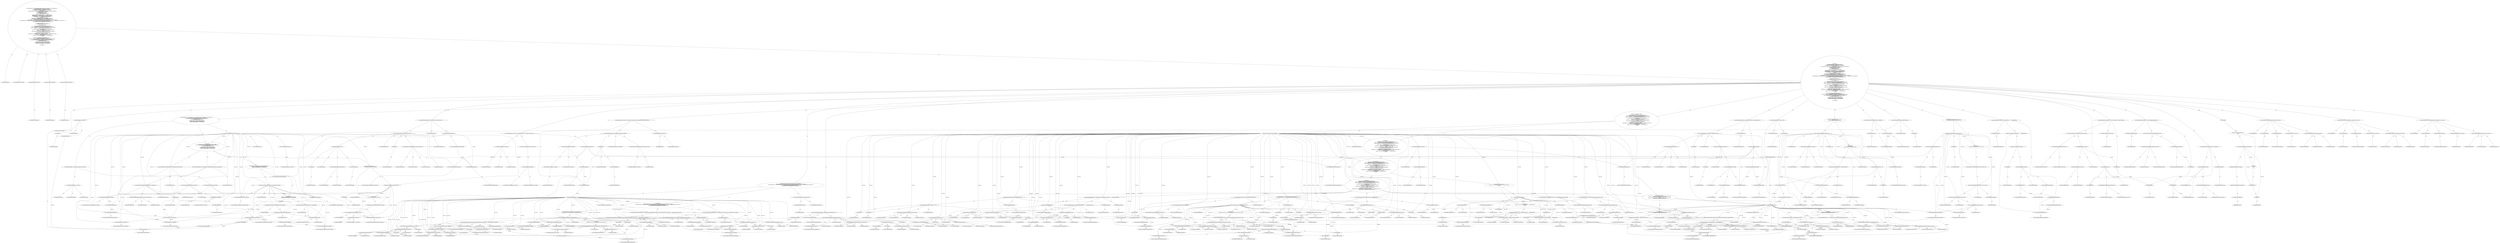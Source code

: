 digraph "getCCNForMethod#?,ClassData,String,String" {
0 [label="2:CtTypeReferenceImpl@int" shape=ellipse]
1 [label="2:CtVirtualElement@getCCNForMethod" shape=ellipse]
2 [label="2:CtParameterImpl@ClassData classData" shape=ellipse]
3 [label="2:CtTypeReferenceImpl@ClassData" shape=ellipse]
4 [label="2:CtParameterImpl@String methodName" shape=ellipse]
5 [label="2:CtTypeReferenceImpl@String" shape=ellipse]
6 [label="2:CtParameterImpl@String methodDescriptor" shape=ellipse]
7 [label="2:CtTypeReferenceImpl@String" shape=ellipse]
8 [label="3:CtExecutableReferenceImpl@notNull(ClassData,java.lang.String)" shape=ellipse]
9 [label="3:CtTypeReferenceImpl@Validate" shape=ellipse]
10 [label="3:CtTypeReferenceImpl@ClassData" shape=ellipse]
11 [label="3:CtTypeReferenceImpl@String" shape=ellipse]
12 [label="3:CtVirtualElement@notNull" shape=ellipse]
13 [label="3:CtTypeAccessImpl@Validate" shape=ellipse]
14 [label="3:CtTypeReferenceImpl@Validate" shape=ellipse]
15 [label="3:CtVariableReadImpl@classData" shape=ellipse]
16 [label="3:CtParameterReferenceImpl@classData" shape=ellipse]
17 [label="3:CtLiteralImpl@\"classData must not be null\"" shape=ellipse]
18 [label="3:CtTypeReferenceImpl@String" shape=ellipse]
19 [label="3:CtInvocationImpl@Validate.notNull(classData, \"classData must not be null\")" shape=ellipse]
20 [label="4:CtExecutableReferenceImpl@notNull(java.lang.String,java.lang.String)" shape=ellipse]
21 [label="4:CtTypeReferenceImpl@Validate" shape=ellipse]
22 [label="4:CtTypeReferenceImpl@String" shape=ellipse]
23 [label="4:CtTypeReferenceImpl@String" shape=ellipse]
24 [label="4:CtVirtualElement@notNull" shape=ellipse]
25 [label="4:CtTypeAccessImpl@Validate" shape=ellipse]
26 [label="4:CtTypeReferenceImpl@Validate" shape=ellipse]
27 [label="4:CtVariableReadImpl@methodName" shape=ellipse]
28 [label="4:CtParameterReferenceImpl@methodName" shape=ellipse]
29 [label="4:CtLiteralImpl@\"methodName must not be null\"" shape=ellipse]
30 [label="4:CtTypeReferenceImpl@String" shape=ellipse]
31 [label="4:CtInvocationImpl@Validate.notNull(methodName, \"methodName must not be null\")" shape=ellipse]
32 [label="5:CtExecutableReferenceImpl@notNull(java.lang.String,java.lang.String)" shape=ellipse]
33 [label="5:CtTypeReferenceImpl@Validate" shape=ellipse]
34 [label="5:CtTypeReferenceImpl@String" shape=ellipse]
35 [label="5:CtTypeReferenceImpl@String" shape=ellipse]
36 [label="5:CtVirtualElement@notNull" shape=ellipse]
37 [label="5:CtTypeAccessImpl@Validate" shape=ellipse]
38 [label="5:CtTypeReferenceImpl@Validate" shape=ellipse]
39 [label="5:CtVariableReadImpl@methodDescriptor" shape=ellipse]
40 [label="5:CtParameterReferenceImpl@methodDescriptor" shape=ellipse]
41 [label="5:CtLiteralImpl@\"methodDescriptor must not be null\"" shape=ellipse]
42 [label="5:CtTypeReferenceImpl@String" shape=ellipse]
43 [label="5:CtInvocationImpl@Validate.notNull(methodDescriptor, \"methodDescriptor must not be null\")" shape=ellipse]
44 [label="6:CtTypeReferenceImpl@int" shape=ellipse]
45 [label="6:CtLiteralImpl@0" shape=ellipse]
46 [label="6:CtTypeReferenceImpl@int" shape=ellipse]
47 [label="6:CtVirtualElement@complexity" shape=ellipse]
48 [label="6:CtLocalVariableImpl@int complexity = 0" shape=ellipse]
49 [label="7:CtTypeReferenceImpl@List<FunctionMetric>" shape=ellipse]
50 [label="7:CtPackageReferenceImpl@" shape=ellipse]
51 [label="7:CtTypeReferenceImpl@FunctionMetric" shape=ellipse]
52 [label="8:CtExecutableReferenceImpl@getFunctionMetricsForSingleFile(<unknown>)" shape=ellipse]
53 [label="8:CtTypeReferenceImpl@List<FunctionMetric>" shape=ellipse]
54 [label="8:CtTypeReferenceImpl@null" shape=ellipse]
55 [label="8:CtVirtualElement@getFunctionMetricsForSingleFile" shape=ellipse]
56 [label="8:CtTypeAccessImpl@PlaceHold" shape=ellipse]
57 [label="8:CtTypeReferenceImpl@PlaceHold" shape=ellipse]
58 [label="8:CtThisAccessImpl@" shape=ellipse]
59 [label="8:CtTypeReferenceImpl@PlaceHold" shape=ellipse]
60 [label="8:CtExecutableReferenceImpl@getSourceFileName()" shape=ellipse]
61 [label="8:CtTypeReferenceImpl@ClassData" shape=ellipse]
62 [label="8:CtVirtualElement@getSourceFileName" shape=ellipse]
63 [label="8:CtVariableReadImpl@classData" shape=ellipse]
64 [label="8:CtParameterReferenceImpl@classData" shape=ellipse]
65 [label="8:CtInvocationImpl@classData.getSourceFileName()" shape=ellipse]
66 [label="8:CtInvocationImpl@getFunctionMetricsForSingleFile(classData.getSourceFileName())" shape=ellipse]
67 [label="7:CtVirtualElement@methodMetrics" shape=ellipse]
68 [label="7:CtLocalVariableImpl@List<FunctionMetric> methodMetrics = getFunctionMetricsForSingleFile(classData.getSourceFileName())" shape=ellipse]
69 [label="9:CtTypeReferenceImpl@String" shape=ellipse]
70 [label="9:CtPackageReferenceImpl@java.lang" shape=ellipse]
71 [label="9:CtVariableReadImpl@methodName" shape=ellipse]
72 [label="9:CtParameterReferenceImpl@methodName" shape=ellipse]
73 [label="9:CtVirtualElement@goldenMethodName" shape=ellipse]
74 [label="9:CtLocalVariableImpl@String goldenMethodName = methodName" shape=ellipse]
75 [label="10:CtTypeReferenceImpl@boolean" shape=ellipse]
76 [label="10:CtLiteralImpl@false" shape=ellipse]
77 [label="10:CtTypeReferenceImpl@boolean" shape=ellipse]
78 [label="10:CtVirtualElement@isConstructor" shape=ellipse]
79 [label="10:CtLocalVariableImpl@boolean isConstructor = false" shape=ellipse]
80 [label="11:CtExecutableReferenceImpl@equals(java.lang.Object)" shape=ellipse]
81 [label="11:CtTypeReferenceImpl@String" shape=ellipse]
82 [label="11:CtTypeReferenceImpl@boolean" shape=ellipse]
83 [label="11:CtTypeReferenceImpl@Object" shape=ellipse]
84 [label="11:CtVirtualElement@equals" shape=ellipse]
85 [label="11:CtVariableReadImpl@goldenMethodName" shape=ellipse]
86 [label="11:CtLocalVariableReferenceImpl@goldenMethodName" shape=ellipse]
87 [label="11:CtLiteralImpl@\"<init>\"" shape=ellipse]
88 [label="11:CtTypeReferenceImpl@String" shape=ellipse]
89 [label="11:CtInvocationImpl@goldenMethodName.equals(\"<init>\")" shape=ellipse]
90 [label="12:CtVariableWriteImpl@isConstructor" shape=ellipse]
91 [label="12:CtLocalVariableReferenceImpl@isConstructor" shape=ellipse]
92 [label="12:CtLiteralImpl@true" shape=ellipse]
93 [label="12:CtTypeReferenceImpl@boolean" shape=ellipse]
94 [label="12:CtTypeReferenceImpl@boolean" shape=ellipse]
95 [label="12:CtAssignmentImpl@isConstructor = true" shape=ellipse]
96 [label="13:CtVariableWriteImpl@goldenMethodName" shape=ellipse]
97 [label="13:CtLocalVariableReferenceImpl@goldenMethodName" shape=ellipse]
98 [label="13:CtExecutableReferenceImpl@getBaseName()" shape=ellipse]
99 [label="13:CtTypeReferenceImpl@ClassData" shape=ellipse]
100 [label="13:CtTypeReferenceImpl@String" shape=ellipse]
101 [label="13:CtVirtualElement@getBaseName" shape=ellipse]
102 [label="13:CtVariableReadImpl@classData" shape=ellipse]
103 [label="13:CtParameterReferenceImpl@classData" shape=ellipse]
104 [label="13:CtInvocationImpl@classData.getBaseName()" shape=ellipse]
105 [label="13:CtTypeReferenceImpl@String" shape=ellipse]
106 [label="13:CtPackageReferenceImpl@java.lang" shape=ellipse]
107 [label="13:CtAssignmentImpl@goldenMethodName = classData.getBaseName()" shape=ellipse]
108 [label="11:CtBlockImpl@\{
    isConstructor = true;
    goldenMethodName = classData.getBaseName();
\}" shape=ellipse]
109 [label="11:CtIfImpl@if (goldenMethodName.equals(\"<init>\")) \{
    isConstructor = true;
    goldenMethodName = classData.getBaseName();
\}" shape=ellipse]
110 [label="15:CtVariableWriteImpl@goldenMethodName" shape=ellipse]
111 [label="15:CtLocalVariableReferenceImpl@goldenMethodName" shape=ellipse]
112 [label="15:CtExecutableReferenceImpl@getName()" shape=ellipse]
113 [label="15:CtTypeReferenceImpl@ClassData" shape=ellipse]
114 [label="15:CtVirtualElement@getName" shape=ellipse]
115 [label="15:CtVariableReadImpl@classData" shape=ellipse]
116 [label="15:CtParameterReferenceImpl@classData" shape=ellipse]
117 [label="15:CtInvocationImpl@classData.getName()" shape=ellipse]
118 [label="15:CtLiteralImpl@\".\"" shape=ellipse]
119 [label="15:CtTypeReferenceImpl@String" shape=ellipse]
120 [label="15:CtBinaryOperatorImpl@(classData.getName() + \".\")" shape=ellipse]
121 [label="15:CtVariableReadImpl@goldenMethodName" shape=ellipse]
122 [label="15:CtLocalVariableReferenceImpl@goldenMethodName" shape=ellipse]
123 [label="15:CtBinaryOperatorImpl@(classData.getName() + \".\") + goldenMethodName" shape=ellipse]
124 [label="15:CtTypeReferenceImpl@String" shape=ellipse]
125 [label="15:CtPackageReferenceImpl@java.lang" shape=ellipse]
126 [label="15:CtAssignmentImpl@goldenMethodName = (classData.getName() + \".\") + goldenMethodName" shape=ellipse]
127 [label="16:CtVariableWriteImpl@goldenMethodName" shape=ellipse]
128 [label="16:CtLocalVariableReferenceImpl@goldenMethodName" shape=ellipse]
129 [label="16:CtExecutableReferenceImpl@replaceAll(java.lang.String,java.lang.String)" shape=ellipse]
130 [label="16:CtTypeReferenceImpl@String" shape=ellipse]
131 [label="16:CtTypeReferenceImpl@String" shape=ellipse]
132 [label="16:CtTypeReferenceImpl@String" shape=ellipse]
133 [label="16:CtTypeReferenceImpl@String" shape=ellipse]
134 [label="16:CtVirtualElement@replaceAll" shape=ellipse]
135 [label="16:CtVariableReadImpl@goldenMethodName" shape=ellipse]
136 [label="16:CtLocalVariableReferenceImpl@goldenMethodName" shape=ellipse]
137 [label="16:CtExecutableReferenceImpl@quote(java.lang.String)" shape=ellipse]
138 [label="16:CtTypeReferenceImpl@Pattern" shape=ellipse]
139 [label="16:CtTypeReferenceImpl@String" shape=ellipse]
140 [label="16:CtVirtualElement@quote" shape=ellipse]
141 [label="16:CtTypeAccessImpl@Pattern" shape=ellipse]
142 [label="16:CtTypeReferenceImpl@Pattern" shape=ellipse]
143 [label="16:CtLiteralImpl@\"$\"" shape=ellipse]
144 [label="16:CtTypeReferenceImpl@String" shape=ellipse]
145 [label="16:CtInvocationImpl@Pattern.quote(\"$\")" shape=ellipse]
146 [label="16:CtLiteralImpl@\".\"" shape=ellipse]
147 [label="16:CtTypeReferenceImpl@String" shape=ellipse]
148 [label="16:CtInvocationImpl@goldenMethodName.replaceAll(Pattern.quote(\"$\"), \".\")" shape=ellipse]
149 [label="16:CtTypeReferenceImpl@String" shape=ellipse]
150 [label="16:CtPackageReferenceImpl@java.lang" shape=ellipse]
151 [label="16:CtAssignmentImpl@goldenMethodName = goldenMethodName.replaceAll(Pattern.quote(\"$\"), \".\")" shape=ellipse]
152 [label="17:CtTypeReferenceImpl@TraceSignatureVisitor" shape=ellipse]
153 [label="17:CtPackageReferenceImpl@" shape=ellipse]
154 [label="17:CtExecutableReferenceImpl@TraceSignatureVisitor()" shape=ellipse]
155 [label="17:CtTypeReferenceImpl@TraceSignatureVisitor" shape=ellipse]
156 [label="17:CtTypeReferenceImpl@TraceSignatureVisitor" shape=ellipse]
157 [label="17:CtFieldReferenceImpl@Opcodes.ACC_PUBLIC" shape=ellipse]
158 [label="17:CtTypeReferenceImpl@Opcodes" shape=ellipse]
159 [label="17:CtTypeReferenceImpl@PlaceHold" shape=ellipse]
160 [label="17:CtFieldReadImpl@Opcodes.ACC_PUBLIC" shape=ellipse]
161 [label="17:CtTypeAccessImpl@Opcodes" shape=ellipse]
162 [label="17:CtConstructorCallImpl@new TraceSignatureVisitor(Opcodes.ACC_PUBLIC)" shape=ellipse]
163 [label="17:CtVirtualElement@v" shape=ellipse]
164 [label="17:CtLocalVariableImpl@TraceSignatureVisitor v = new TraceSignatureVisitor(Opcodes.ACC_PUBLIC)" shape=ellipse]
165 [label="18:CtTypeReferenceImpl@SignatureReader" shape=ellipse]
166 [label="18:CtPackageReferenceImpl@" shape=ellipse]
167 [label="18:CtExecutableReferenceImpl@SignatureReader(java.lang.String)" shape=ellipse]
168 [label="18:CtTypeReferenceImpl@SignatureReader" shape=ellipse]
169 [label="18:CtTypeReferenceImpl@SignatureReader" shape=ellipse]
170 [label="18:CtTypeReferenceImpl@String" shape=ellipse]
171 [label="18:CtVariableReadImpl@methodDescriptor" shape=ellipse]
172 [label="18:CtParameterReferenceImpl@methodDescriptor" shape=ellipse]
173 [label="18:CtConstructorCallImpl@new SignatureReader(methodDescriptor)" shape=ellipse]
174 [label="18:CtVirtualElement@r" shape=ellipse]
175 [label="18:CtLocalVariableImpl@SignatureReader r = new SignatureReader(methodDescriptor)" shape=ellipse]
176 [label="19:CtExecutableReferenceImpl@accept(TraceSignatureVisitor)" shape=ellipse]
177 [label="19:CtTypeReferenceImpl@SignatureReader" shape=ellipse]
178 [label="19:CtTypeReferenceImpl@TraceSignatureVisitor" shape=ellipse]
179 [label="19:CtVirtualElement@accept" shape=ellipse]
180 [label="19:CtVariableReadImpl@r" shape=ellipse]
181 [label="19:CtLocalVariableReferenceImpl@r" shape=ellipse]
182 [label="19:CtVariableReadImpl@v" shape=ellipse]
183 [label="19:CtLocalVariableReferenceImpl@v" shape=ellipse]
184 [label="19:CtInvocationImpl@r.accept(v)" shape=ellipse]
185 [label="20:CtTypeReferenceImpl@String" shape=ellipse]
186 [label="20:CtPackageReferenceImpl@java.lang" shape=ellipse]
187 [label="20:CtExecutableReferenceImpl@getDeclaration()" shape=ellipse]
188 [label="20:CtTypeReferenceImpl@TraceSignatureVisitor" shape=ellipse]
189 [label="20:CtTypeReferenceImpl@String" shape=ellipse]
190 [label="20:CtVirtualElement@getDeclaration" shape=ellipse]
191 [label="20:CtVariableReadImpl@v" shape=ellipse]
192 [label="20:CtLocalVariableReferenceImpl@v" shape=ellipse]
193 [label="20:CtInvocationImpl@v.getDeclaration()" shape=ellipse]
194 [label="20:CtVirtualElement@goldenSignature" shape=ellipse]
195 [label="20:CtLocalVariableImpl@String goldenSignature = v.getDeclaration()" shape=ellipse]
196 [label="21:CtVariableWriteImpl@goldenSignature" shape=ellipse]
197 [label="21:CtLocalVariableReferenceImpl@goldenSignature" shape=ellipse]
198 [label="21:CtExecutableReferenceImpl@substring(int,int)" shape=ellipse]
199 [label="21:CtTypeReferenceImpl@String" shape=ellipse]
200 [label="21:CtTypeReferenceImpl@String" shape=ellipse]
201 [label="21:CtTypeReferenceImpl@int" shape=ellipse]
202 [label="21:CtTypeReferenceImpl@int" shape=ellipse]
203 [label="21:CtVirtualElement@substring" shape=ellipse]
204 [label="21:CtVariableReadImpl@goldenSignature" shape=ellipse]
205 [label="21:CtLocalVariableReferenceImpl@goldenSignature" shape=ellipse]
206 [label="21:CtLiteralImpl@1" shape=ellipse]
207 [label="21:CtTypeReferenceImpl@int" shape=ellipse]
208 [label="21:CtExecutableReferenceImpl@length()" shape=ellipse]
209 [label="21:CtTypeReferenceImpl@String" shape=ellipse]
210 [label="21:CtTypeReferenceImpl@int" shape=ellipse]
211 [label="21:CtVirtualElement@length" shape=ellipse]
212 [label="21:CtVariableReadImpl@goldenSignature" shape=ellipse]
213 [label="21:CtLocalVariableReferenceImpl@goldenSignature" shape=ellipse]
214 [label="21:CtInvocationImpl@goldenSignature.length()" shape=ellipse]
215 [label="21:CtLiteralImpl@1" shape=ellipse]
216 [label="21:CtTypeReferenceImpl@int" shape=ellipse]
217 [label="21:CtBinaryOperatorImpl@goldenSignature.length() - 1" shape=ellipse]
218 [label="21:CtTypeReferenceImpl@int" shape=ellipse]
219 [label="21:CtInvocationImpl@goldenSignature.substring(1, goldenSignature.length() - 1)" shape=ellipse]
220 [label="21:CtTypeReferenceImpl@String" shape=ellipse]
221 [label="21:CtPackageReferenceImpl@java.lang" shape=ellipse]
222 [label="21:CtAssignmentImpl@goldenSignature = goldenSignature.substring(1, goldenSignature.length() - 1)" shape=ellipse]
223 [label="22:CtTypeReferenceImpl@Map<String, Integer>" shape=ellipse]
224 [label="22:CtPackageReferenceImpl@" shape=ellipse]
225 [label="22:CtTypeReferenceImpl@String" shape=ellipse]
226 [label="22:CtTypeReferenceImpl@Integer" shape=ellipse]
227 [label="22:CtExecutableReferenceImpl@HashMap()" shape=ellipse]
228 [label="22:CtTypeReferenceImpl@HashMap<String, Integer>" shape=ellipse]
229 [label="22:CtTypeReferenceImpl@HashMap<String, Integer>" shape=ellipse]
230 [label="22:CtConstructorCallImpl@new HashMap<String, Integer>()" shape=ellipse]
231 [label="22:CtVirtualElement@candidateSignatureToCcn" shape=ellipse]
232 [label="22:CtLocalVariableImpl@Map<String, Integer> candidateSignatureToCcn = new HashMap<String, Integer>()" shape=ellipse]
233 [label="23:CtTypeReferenceImpl@FunctionMetric" shape=ellipse]
234 [label="23:CtPackageReferenceImpl@" shape=ellipse]
235 [label="23:CtVirtualElement@singleMethodMetrics" shape=ellipse]
236 [label="23:CtLocalVariableImpl@FunctionMetric singleMethodMetrics" shape=ellipse]
237 [label="23:CtVariableReadImpl@methodMetrics" shape=ellipse]
238 [label="23:CtLocalVariableReferenceImpl@methodMetrics" shape=ellipse]
239 [label="24:CtTypeReferenceImpl@String" shape=ellipse]
240 [label="24:CtPackageReferenceImpl@java.lang" shape=ellipse]
241 [label="25:CtExecutableReferenceImpl@substring(int)" shape=ellipse]
242 [label="25:CtTypeReferenceImpl@name" shape=ellipse]
243 [label="25:CtTypeReferenceImpl@String" shape=ellipse]
244 [label="25:CtTypeReferenceImpl@int" shape=ellipse]
245 [label="25:CtVirtualElement@substring" shape=ellipse]
246 [label="25:CtFieldReferenceImpl@name" shape=ellipse]
247 [label="25:CtFieldReadImpl@singleMethodMetrics.name" shape=ellipse]
248 [label="25:CtVariableReadImpl@singleMethodMetrics" shape=ellipse]
249 [label="25:CtLiteralImpl@0" shape=ellipse]
250 [label="25:CtTypeReferenceImpl@int" shape=ellipse]
251 [label="25:CtExecutableReferenceImpl@indexOf(char)" shape=ellipse]
252 [label="25:CtTypeReferenceImpl@name" shape=ellipse]
253 [label="25:CtTypeReferenceImpl@char" shape=ellipse]
254 [label="25:CtVirtualElement@indexOf" shape=ellipse]
255 [label="25:CtFieldReferenceImpl@name" shape=ellipse]
256 [label="25:CtFieldReadImpl@singleMethodMetrics.name" shape=ellipse]
257 [label="25:CtVariableReadImpl@singleMethodMetrics" shape=ellipse]
258 [label="25:CtLiteralImpl@'('" shape=ellipse]
259 [label="25:CtTypeReferenceImpl@char" shape=ellipse]
260 [label="25:CtInvocationImpl@singleMethodMetrics.name.indexOf('(')" shape=ellipse]
261 [label="25:CtInvocationImpl@singleMethodMetrics.name.substring(0, singleMethodMetrics.name.indexOf('('))" shape=ellipse]
262 [label="24:CtVirtualElement@candidateMethodName" shape=ellipse]
263 [label="24:CtLocalVariableImpl@String candidateMethodName = singleMethodMetrics.name.substring(0, singleMethodMetrics.name.indexOf('('))" shape=ellipse]
264 [label="26:CtTypeReferenceImpl@String" shape=ellipse]
265 [label="26:CtPackageReferenceImpl@java.lang" shape=ellipse]
266 [label="27:CtExecutableReferenceImpl@stripTypeParameters(<unknown>)" shape=ellipse]
267 [label="27:CtTypeReferenceImpl@String" shape=ellipse]
268 [label="27:CtTypeReferenceImpl@null" shape=ellipse]
269 [label="27:CtVirtualElement@stripTypeParameters" shape=ellipse]
270 [label="27:CtTypeAccessImpl@PlaceHold" shape=ellipse]
271 [label="27:CtTypeReferenceImpl@PlaceHold" shape=ellipse]
272 [label="27:CtThisAccessImpl@" shape=ellipse]
273 [label="27:CtTypeReferenceImpl@PlaceHold" shape=ellipse]
274 [label="28:CtExecutableReferenceImpl@substring()" shape=ellipse]
275 [label="28:CtTypeReferenceImpl@name" shape=ellipse]
276 [label="28:CtVirtualElement@substring" shape=ellipse]
277 [label="28:CtFieldReferenceImpl@name" shape=ellipse]
278 [label="28:CtFieldReadImpl@singleMethodMetrics.name" shape=ellipse]
279 [label="28:CtVariableReadImpl@singleMethodMetrics" shape=ellipse]
280 [label="29:CtExecutableReferenceImpl@indexOf(char)" shape=ellipse]
281 [label="29:CtTypeReferenceImpl@name" shape=ellipse]
282 [label="29:CtTypeReferenceImpl@char" shape=ellipse]
283 [label="29:CtVirtualElement@indexOf" shape=ellipse]
284 [label="29:CtFieldReferenceImpl@name" shape=ellipse]
285 [label="29:CtFieldReadImpl@singleMethodMetrics.name" shape=ellipse]
286 [label="29:CtVariableReadImpl@singleMethodMetrics" shape=ellipse]
287 [label="29:CtLiteralImpl@'('" shape=ellipse]
288 [label="29:CtTypeReferenceImpl@char" shape=ellipse]
289 [label="29:CtInvocationImpl@singleMethodMetrics.name.indexOf('(')" shape=ellipse]
290 [label="29:CtLiteralImpl@1" shape=ellipse]
291 [label="29:CtTypeReferenceImpl@int" shape=ellipse]
292 [label="29:CtBinaryOperatorImpl@singleMethodMetrics.name.indexOf('(') + 1" shape=ellipse]
293 [label="30:CtExecutableReferenceImpl@length()" shape=ellipse]
294 [label="30:CtTypeReferenceImpl@name" shape=ellipse]
295 [label="30:CtVirtualElement@length" shape=ellipse]
296 [label="30:CtFieldReferenceImpl@name" shape=ellipse]
297 [label="30:CtFieldReadImpl@singleMethodMetrics.name" shape=ellipse]
298 [label="30:CtVariableReadImpl@singleMethodMetrics" shape=ellipse]
299 [label="30:CtInvocationImpl@singleMethodMetrics.name.length()" shape=ellipse]
300 [label="30:CtLiteralImpl@1" shape=ellipse]
301 [label="30:CtTypeReferenceImpl@int" shape=ellipse]
302 [label="30:CtBinaryOperatorImpl@singleMethodMetrics.name.length() - 1" shape=ellipse]
303 [label="28:CtInvocationImpl@singleMethodMetrics.name.substring(singleMethodMetrics.name.indexOf('(') + 1, singleMethodMetrics.name.length() - 1)" shape=ellipse]
304 [label="27:CtInvocationImpl@stripTypeParameters(singleMethodMetrics.name.substring(singleMethodMetrics.name.indexOf('(') + 1, singleMethodMetrics.name.length() - 1))" shape=ellipse]
305 [label="26:CtVirtualElement@candidateSignature" shape=ellipse]
306 [label="26:CtLocalVariableImpl@String candidateSignature = stripTypeParameters(singleMethodMetrics.name.substring(singleMethodMetrics.name.indexOf('(') + 1, singleMethodMetrics.name.length() - 1))" shape=ellipse]
307 [label="31:CtExecutableReferenceImpl@equals(java.lang.Object)" shape=ellipse]
308 [label="31:CtTypeReferenceImpl@String" shape=ellipse]
309 [label="31:CtTypeReferenceImpl@boolean" shape=ellipse]
310 [label="31:CtTypeReferenceImpl@Object" shape=ellipse]
311 [label="31:CtVirtualElement@equals" shape=ellipse]
312 [label="31:CtVariableReadImpl@goldenMethodName" shape=ellipse]
313 [label="31:CtLocalVariableReferenceImpl@goldenMethodName" shape=ellipse]
314 [label="31:CtVariableReadImpl@candidateMethodName" shape=ellipse]
315 [label="31:CtLocalVariableReferenceImpl@candidateMethodName" shape=ellipse]
316 [label="31:CtInvocationImpl@goldenMethodName.equals(candidateMethodName)" shape=ellipse]
317 [label="32:CtExecutableReferenceImpl@put(java.lang.String)" shape=ellipse]
318 [label="32:CtTypeReferenceImpl@Map<String, Integer>" shape=ellipse]
319 [label="32:CtTypeReferenceImpl@String" shape=ellipse]
320 [label="32:CtVirtualElement@put" shape=ellipse]
321 [label="32:CtVariableReadImpl@candidateSignatureToCcn" shape=ellipse]
322 [label="32:CtLocalVariableReferenceImpl@candidateSignatureToCcn" shape=ellipse]
323 [label="32:CtVariableReadImpl@candidateSignature" shape=ellipse]
324 [label="32:CtLocalVariableReferenceImpl@candidateSignature" shape=ellipse]
325 [label="32:CtFieldReferenceImpl@ccn" shape=ellipse]
326 [label="32:CtFieldReadImpl@singleMethodMetrics.ccn" shape=ellipse]
327 [label="32:CtVariableReadImpl@singleMethodMetrics" shape=ellipse]
328 [label="32:CtInvocationImpl@candidateSignatureToCcn.put(candidateSignature, singleMethodMetrics.ccn)" shape=ellipse]
329 [label="31:CtBlockImpl@\{
    candidateSignatureToCcn.put(candidateSignature, singleMethodMetrics.ccn);
\}" shape=ellipse]
330 [label="31:CtIfImpl@if (goldenMethodName.equals(candidateMethodName)) \{
    candidateSignatureToCcn.put(candidateSignature, singleMethodMetrics.ccn);
\}" shape=ellipse]
331 [label="23:CtBlockImpl@\{
    String candidateMethodName = singleMethodMetrics.name.substring(0, singleMethodMetrics.name.indexOf('('));
    String candidateSignature = stripTypeParameters(singleMethodMetrics.name.substring(singleMethodMetrics.name.indexOf('(') + 1, singleMethodMetrics.name.length() - 1));
    if (goldenMethodName.equals(candidateMethodName)) \{
        candidateSignatureToCcn.put(candidateSignature, singleMethodMetrics.ccn);
    \}
\}" shape=ellipse]
332 [label="23:CtForEachImpl@for (FunctionMetric singleMethodMetrics : methodMetrics) \{
    String candidateMethodName = singleMethodMetrics.name.substring(0, singleMethodMetrics.name.indexOf('('));
    String candidateSignature = stripTypeParameters(singleMethodMetrics.name.substring(singleMethodMetrics.name.indexOf('(') + 1, singleMethodMetrics.name.length() - 1));
    if (goldenMethodName.equals(candidateMethodName)) \{
        candidateSignatureToCcn.put(candidateSignature, singleMethodMetrics.ccn);
    \}
\}" shape=ellipse]
333 [label="35:CtExecutableReferenceImpl@size()" shape=ellipse]
334 [label="35:CtTypeReferenceImpl@Map<String, Integer>" shape=ellipse]
335 [label="35:CtVirtualElement@size" shape=ellipse]
336 [label="35:CtVariableReadImpl@candidateSignatureToCcn" shape=ellipse]
337 [label="35:CtLocalVariableReferenceImpl@candidateSignatureToCcn" shape=ellipse]
338 [label="35:CtInvocationImpl@candidateSignatureToCcn.size()" shape=ellipse]
339 [label="35:CtLiteralImpl@1" shape=ellipse]
340 [label="35:CtTypeReferenceImpl@int" shape=ellipse]
341 [label="35:CtBinaryOperatorImpl@candidateSignatureToCcn.size() == 1" shape=ellipse]
342 [label="36:CtExecutableReferenceImpl@next()" shape=ellipse]
343 [label="36:CtTypeReferenceImpl@int" shape=ellipse]
344 [label="36:CtVirtualElement@next" shape=ellipse]
345 [label="36:CtExecutableReferenceImpl@iterator()" shape=ellipse]
346 [label="36:CtVirtualElement@iterator" shape=ellipse]
347 [label="36:CtExecutableReferenceImpl@values()" shape=ellipse]
348 [label="36:CtTypeReferenceImpl@Map<String, Integer>" shape=ellipse]
349 [label="36:CtVirtualElement@values" shape=ellipse]
350 [label="36:CtVariableReadImpl@candidateSignatureToCcn" shape=ellipse]
351 [label="36:CtLocalVariableReferenceImpl@candidateSignatureToCcn" shape=ellipse]
352 [label="36:CtInvocationImpl@candidateSignatureToCcn.values()" shape=ellipse]
353 [label="36:CtInvocationImpl@candidateSignatureToCcn.values().iterator()" shape=ellipse]
354 [label="36:CtInvocationImpl@candidateSignatureToCcn.values().iterator().next()" shape=ellipse]
355 [label="36:CtReturnImpl@return candidateSignatureToCcn.values().iterator().next()" shape=ellipse]
356 [label="35:CtBlockImpl@\{
    return candidateSignatureToCcn.values().iterator().next();
\}" shape=ellipse]
357 [label="35:CtIfImpl@if (candidateSignatureToCcn.size() == 1) \{
    return candidateSignatureToCcn.values().iterator().next();
\}" shape=ellipse]
358 [label="38:CtExecutableReferenceImpl@isEmpty()" shape=ellipse]
359 [label="38:CtTypeReferenceImpl@String" shape=ellipse]
360 [label="38:CtTypeReferenceImpl@boolean" shape=ellipse]
361 [label="38:CtVirtualElement@isEmpty" shape=ellipse]
362 [label="38:CtVariableReadImpl@goldenSignature" shape=ellipse]
363 [label="38:CtLocalVariableReferenceImpl@goldenSignature" shape=ellipse]
364 [label="38:CtInvocationImpl@goldenSignature.isEmpty()" shape=ellipse]
365 [label="38:CtUnaryOperatorImpl@!goldenSignature.isEmpty()" shape=ellipse]
366 [label="38:CtTypeReferenceImpl@boolean" shape=ellipse]
367 [label="40:CtVirtualElement@String[]" shape=ellipse]
368 [label="40:CtArrayTypeReferenceImpl@String[]" shape=ellipse]
369 [label="40:CtTypeReferenceImpl@String" shape=ellipse]
370 [label="40:CtExecutableReferenceImpl@split(java.lang.String)" shape=ellipse]
371 [label="40:CtTypeReferenceImpl@String" shape=ellipse]
372 [label="40:CtArrayTypeReferenceImpl@String[]" shape=ellipse]
373 [label="40:CtTypeReferenceImpl@String" shape=ellipse]
374 [label="40:CtVirtualElement@split" shape=ellipse]
375 [label="40:CtVariableReadImpl@goldenSignature" shape=ellipse]
376 [label="40:CtLocalVariableReferenceImpl@goldenSignature" shape=ellipse]
377 [label="40:CtLiteralImpl@\",\"" shape=ellipse]
378 [label="40:CtTypeReferenceImpl@String" shape=ellipse]
379 [label="40:CtInvocationImpl@goldenSignature.split(\",\")" shape=ellipse]
380 [label="40:CtVirtualElement@goldenParameterTypeStrings" shape=ellipse]
381 [label="40:CtLocalVariableImpl@String[] goldenParameterTypeStrings = goldenSignature.split(\",\")" shape=ellipse]
382 [label="41:CtVirtualElement@Class[]" shape=ellipse]
383 [label="41:CtArrayTypeReferenceImpl@Class<?>[]" shape=ellipse]
384 [label="41:CtTypeReferenceImpl@Class<?>" shape=ellipse]
385 [label="41:CtNewArrayImpl@new Class[goldenParameterTypeStrings.length]" shape=ellipse]
386 [label="41:CtArrayTypeReferenceImpl@Class[]" shape=ellipse]
387 [label="41:CtFieldReadImpl@goldenParameterTypeStrings.length" shape=ellipse]
388 [label="41:CtVirtualElement@goldenParameterTypes" shape=ellipse]
389 [label="41:CtLocalVariableImpl@Class<?>[] goldenParameterTypes = new Class[goldenParameterTypeStrings.length]" shape=ellipse]
390 [label="42:CtTypeReferenceImpl@int" shape=ellipse]
391 [label="42:CtLiteralImpl@0" shape=ellipse]
392 [label="42:CtTypeReferenceImpl@int" shape=ellipse]
393 [label="42:CtVirtualElement@i" shape=ellipse]
394 [label="42:CtLocalVariableImpl@int i = 0" shape=ellipse]
395 [label="42:CtVariableReadImpl@i" shape=ellipse]
396 [label="42:CtLocalVariableReferenceImpl@i" shape=ellipse]
397 [label="42:CtFieldReferenceImpl@length" shape=ellipse]
398 [label="42:CtTypeReferenceImpl@int" shape=ellipse]
399 [label="42:CtTypeReferenceImpl@int" shape=ellipse]
400 [label="42:CtFieldReadImpl@goldenParameterTypeStrings.length" shape=ellipse]
401 [label="42:CtVariableReadImpl@goldenParameterTypeStrings" shape=ellipse]
402 [label="42:CtBinaryOperatorImpl@i < goldenParameterTypeStrings.length" shape=ellipse]
403 [label="42:CtTypeReferenceImpl@boolean" shape=ellipse]
404 [label="42:CtVariableWriteImpl@i" shape=ellipse]
405 [label="42:CtLocalVariableReferenceImpl@i" shape=ellipse]
406 [label="42:CtUnaryOperatorImpl@i++" shape=ellipse]
407 [label="42:CtTypeReferenceImpl@int" shape=ellipse]
408 [label="43:CtVariableReadImpl@goldenParameterTypes" shape=ellipse]
409 [label="43:CtLocalVariableReferenceImpl@goldenParameterTypes" shape=ellipse]
410 [label="43:CtVariableReadImpl@i" shape=ellipse]
411 [label="43:CtLocalVariableReferenceImpl@i" shape=ellipse]
412 [label="43:CtTypeReferenceImpl@Class<?>" shape=ellipse]
413 [label="43:CtPackageReferenceImpl@java.lang" shape=ellipse]
414 [label="43:CtWildcardReferenceImpl@?" shape=ellipse]
415 [label="43:CtArrayWriteImpl@goldenParameterTypes[i]" shape=ellipse]
416 [label="44:CtExecutableReferenceImpl@getClass(java.lang.String,boolean)" shape=ellipse]
417 [label="44:CtTypeReferenceImpl@ClassUtils" shape=ellipse]
418 [label="44:CtTypeReferenceImpl@Class<?>" shape=ellipse]
419 [label="44:CtTypeReferenceImpl@String" shape=ellipse]
420 [label="44:CtTypeReferenceImpl@boolean" shape=ellipse]
421 [label="44:CtVirtualElement@getClass" shape=ellipse]
422 [label="44:CtTypeAccessImpl@ClassUtils" shape=ellipse]
423 [label="44:CtTypeReferenceImpl@ClassUtils" shape=ellipse]
424 [label="44:CtExecutableReferenceImpl@trim()" shape=ellipse]
425 [label="44:CtTypeReferenceImpl@String" shape=ellipse]
426 [label="44:CtTypeReferenceImpl@String" shape=ellipse]
427 [label="44:CtVirtualElement@trim" shape=ellipse]
428 [label="44:CtVariableReadImpl@goldenParameterTypeStrings" shape=ellipse]
429 [label="44:CtLocalVariableReferenceImpl@goldenParameterTypeStrings" shape=ellipse]
430 [label="44:CtVariableReadImpl@i" shape=ellipse]
431 [label="44:CtLocalVariableReferenceImpl@i" shape=ellipse]
432 [label="44:CtArrayReadImpl@goldenParameterTypeStrings[i]" shape=ellipse]
433 [label="44:CtTypeReferenceImpl@String" shape=ellipse]
434 [label="44:CtInvocationImpl@goldenParameterTypeStrings[i].trim()" shape=ellipse]
435 [label="44:CtLiteralImpl@false" shape=ellipse]
436 [label="44:CtTypeReferenceImpl@boolean" shape=ellipse]
437 [label="44:CtInvocationImpl@ClassUtils.getClass(goldenParameterTypeStrings[i].trim(), false)" shape=ellipse]
438 [label="43:CtTypeReferenceImpl@Class<?>" shape=ellipse]
439 [label="43:CtPackageReferenceImpl@java.lang" shape=ellipse]
440 [label="43:CtWildcardReferenceImpl@?" shape=ellipse]
441 [label="43:CtAssignmentImpl@goldenParameterTypes[i] = ClassUtils.getClass(goldenParameterTypeStrings[i].trim(), false)" shape=ellipse]
442 [label="42:CtBlockImpl@\{
    goldenParameterTypes[i] = ClassUtils.getClass(goldenParameterTypeStrings[i].trim(), false);
\}" shape=ellipse]
443 [label="42:CtForImpl@for (int i = 0; i < goldenParameterTypeStrings.length; i++) \{
    goldenParameterTypes[i] = ClassUtils.getClass(goldenParameterTypeStrings[i].trim(), false);
\}" shape=ellipse]
444 [label="46:CtTypeReferenceImpl@Class<?>" shape=ellipse]
445 [label="46:CtPackageReferenceImpl@java.lang" shape=ellipse]
446 [label="46:CtWildcardReferenceImpl@?" shape=ellipse]
447 [label="46:CtExecutableReferenceImpl@getClass(boolean)" shape=ellipse]
448 [label="46:CtTypeReferenceImpl@ClassUtils" shape=ellipse]
449 [label="46:CtTypeReferenceImpl@Class<?>" shape=ellipse]
450 [label="46:CtTypeReferenceImpl@boolean" shape=ellipse]
451 [label="46:CtVirtualElement@getClass" shape=ellipse]
452 [label="46:CtTypeAccessImpl@ClassUtils" shape=ellipse]
453 [label="46:CtTypeReferenceImpl@ClassUtils" shape=ellipse]
454 [label="46:CtExecutableReferenceImpl@getName()" shape=ellipse]
455 [label="46:CtTypeReferenceImpl@ClassData" shape=ellipse]
456 [label="46:CtVirtualElement@getName" shape=ellipse]
457 [label="46:CtVariableReadImpl@classData" shape=ellipse]
458 [label="46:CtParameterReferenceImpl@classData" shape=ellipse]
459 [label="46:CtInvocationImpl@classData.getName()" shape=ellipse]
460 [label="46:CtLiteralImpl@false" shape=ellipse]
461 [label="46:CtTypeReferenceImpl@boolean" shape=ellipse]
462 [label="46:CtInvocationImpl@ClassUtils.getClass(classData.getName(), false)" shape=ellipse]
463 [label="46:CtVirtualElement@klass" shape=ellipse]
464 [label="46:CtLocalVariableImpl@Class<?> klass = ClassUtils.getClass(classData.getName(), false)" shape=ellipse]
465 [label="47:CtVariableReadImpl@isConstructor" shape=ellipse]
466 [label="47:CtLocalVariableReferenceImpl@isConstructor" shape=ellipse]
467 [label="48:CtTypeReferenceImpl@Constructor<?>" shape=ellipse]
468 [label="48:CtPackageReferenceImpl@" shape=ellipse]
469 [label="48:CtWildcardReferenceImpl@?" shape=ellipse]
470 [label="48:CtExecutableReferenceImpl@getDeclaredConstructor(java.lang.Class[])" shape=ellipse]
471 [label="48:CtTypeReferenceImpl@Class" shape=ellipse]
472 [label="48:CtTypeReferenceImpl@Constructor<?>" shape=ellipse]
473 [label="48:CtArrayTypeReferenceImpl@Class<?>[]" shape=ellipse]
474 [label="48:CtVirtualElement@getDeclaredConstructor" shape=ellipse]
475 [label="48:CtVariableReadImpl@klass" shape=ellipse]
476 [label="48:CtLocalVariableReferenceImpl@klass" shape=ellipse]
477 [label="48:CtVariableReadImpl@goldenParameterTypes" shape=ellipse]
478 [label="48:CtLocalVariableReferenceImpl@goldenParameterTypes" shape=ellipse]
479 [label="48:CtInvocationImpl@klass.getDeclaredConstructor(goldenParameterTypes)" shape=ellipse]
480 [label="48:CtVirtualElement@realMethod" shape=ellipse]
481 [label="48:CtLocalVariableImpl@Constructor<?> realMethod = klass.getDeclaredConstructor(goldenParameterTypes)" shape=ellipse]
482 [label="49:CtVariableWriteImpl@goldenSignature" shape=ellipse]
483 [label="49:CtLocalVariableReferenceImpl@goldenSignature" shape=ellipse]
484 [label="49:CtExecutableReferenceImpl@toGenericString()" shape=ellipse]
485 [label="49:CtTypeReferenceImpl@Constructor<?>" shape=ellipse]
486 [label="49:CtTypeReferenceImpl@String" shape=ellipse]
487 [label="49:CtVirtualElement@toGenericString" shape=ellipse]
488 [label="49:CtVariableReadImpl@realMethod" shape=ellipse]
489 [label="49:CtLocalVariableReferenceImpl@realMethod" shape=ellipse]
490 [label="49:CtInvocationImpl@realMethod.toGenericString()" shape=ellipse]
491 [label="49:CtTypeReferenceImpl@String" shape=ellipse]
492 [label="49:CtPackageReferenceImpl@java.lang" shape=ellipse]
493 [label="49:CtAssignmentImpl@goldenSignature = realMethod.toGenericString()" shape=ellipse]
494 [label="47:CtBlockImpl@\{
    Constructor<?> realMethod = klass.getDeclaredConstructor(goldenParameterTypes);
    goldenSignature = realMethod.toGenericString();
\}" shape=ellipse]
495 [label="51:CtTypeReferenceImpl@Method" shape=ellipse]
496 [label="51:CtPackageReferenceImpl@" shape=ellipse]
497 [label="51:CtExecutableReferenceImpl@getDeclaredMethod(java.lang.String,java.lang.Class[])" shape=ellipse]
498 [label="51:CtTypeReferenceImpl@Class" shape=ellipse]
499 [label="51:CtTypeReferenceImpl@Method" shape=ellipse]
500 [label="51:CtTypeReferenceImpl@String" shape=ellipse]
501 [label="51:CtArrayTypeReferenceImpl@Class<?>[]" shape=ellipse]
502 [label="51:CtVirtualElement@getDeclaredMethod" shape=ellipse]
503 [label="51:CtVariableReadImpl@klass" shape=ellipse]
504 [label="51:CtLocalVariableReferenceImpl@klass" shape=ellipse]
505 [label="51:CtVariableReadImpl@methodName" shape=ellipse]
506 [label="51:CtParameterReferenceImpl@methodName" shape=ellipse]
507 [label="51:CtVariableReadImpl@goldenParameterTypes" shape=ellipse]
508 [label="51:CtLocalVariableReferenceImpl@goldenParameterTypes" shape=ellipse]
509 [label="51:CtInvocationImpl@klass.getDeclaredMethod(methodName, goldenParameterTypes)" shape=ellipse]
510 [label="51:CtVirtualElement@realMethod" shape=ellipse]
511 [label="51:CtLocalVariableImpl@Method realMethod = klass.getDeclaredMethod(methodName, goldenParameterTypes)" shape=ellipse]
512 [label="52:CtVariableWriteImpl@goldenSignature" shape=ellipse]
513 [label="52:CtLocalVariableReferenceImpl@goldenSignature" shape=ellipse]
514 [label="52:CtExecutableReferenceImpl@toGenericString()" shape=ellipse]
515 [label="52:CtTypeReferenceImpl@Method" shape=ellipse]
516 [label="52:CtTypeReferenceImpl@String" shape=ellipse]
517 [label="52:CtVirtualElement@toGenericString" shape=ellipse]
518 [label="52:CtVariableReadImpl@realMethod" shape=ellipse]
519 [label="52:CtLocalVariableReferenceImpl@realMethod" shape=ellipse]
520 [label="52:CtInvocationImpl@realMethod.toGenericString()" shape=ellipse]
521 [label="52:CtTypeReferenceImpl@String" shape=ellipse]
522 [label="52:CtPackageReferenceImpl@java.lang" shape=ellipse]
523 [label="52:CtAssignmentImpl@goldenSignature = realMethod.toGenericString()" shape=ellipse]
524 [label="50:CtBlockImpl@\{
    Method realMethod = klass.getDeclaredMethod(methodName, goldenParameterTypes);
    goldenSignature = realMethod.toGenericString();
\}" shape=ellipse]
525 [label="47:CtIfImpl@if (isConstructor) \{
    Constructor<?> realMethod = klass.getDeclaredConstructor(goldenParameterTypes);
    goldenSignature = realMethod.toGenericString();
\} else \{
    Method realMethod = klass.getDeclaredMethod(methodName, goldenParameterTypes);
    goldenSignature = realMethod.toGenericString();
\}" shape=ellipse]
526 [label="54:CtVariableWriteImpl@goldenSignature" shape=ellipse]
527 [label="54:CtLocalVariableReferenceImpl@goldenSignature" shape=ellipse]
528 [label="54:CtExecutableReferenceImpl@replaceAll(java.lang.String,java.lang.String)" shape=ellipse]
529 [label="54:CtTypeReferenceImpl@String" shape=ellipse]
530 [label="54:CtTypeReferenceImpl@String" shape=ellipse]
531 [label="54:CtTypeReferenceImpl@String" shape=ellipse]
532 [label="54:CtTypeReferenceImpl@String" shape=ellipse]
533 [label="54:CtVirtualElement@replaceAll" shape=ellipse]
534 [label="54:CtVariableReadImpl@goldenSignature" shape=ellipse]
535 [label="54:CtLocalVariableReferenceImpl@goldenSignature" shape=ellipse]
536 [label="54:CtLiteralImpl@\"\\.\\.\\.\"" shape=ellipse]
537 [label="54:CtTypeReferenceImpl@String" shape=ellipse]
538 [label="54:CtLiteralImpl@\"[]\"" shape=ellipse]
539 [label="54:CtTypeReferenceImpl@String" shape=ellipse]
540 [label="54:CtInvocationImpl@goldenSignature.replaceAll(\"\\.\\.\\.\", \"[]\")" shape=ellipse]
541 [label="54:CtTypeReferenceImpl@String" shape=ellipse]
542 [label="54:CtPackageReferenceImpl@java.lang" shape=ellipse]
543 [label="54:CtAssignmentImpl@goldenSignature = goldenSignature.replaceAll(\"\\.\\.\\.\", \"[]\")" shape=ellipse]
544 [label="55:CtVariableWriteImpl@goldenSignature" shape=ellipse]
545 [label="55:CtLocalVariableReferenceImpl@goldenSignature" shape=ellipse]
546 [label="56:CtExecutableReferenceImpl@substring(int,int)" shape=ellipse]
547 [label="56:CtTypeReferenceImpl@String" shape=ellipse]
548 [label="56:CtTypeReferenceImpl@String" shape=ellipse]
549 [label="56:CtTypeReferenceImpl@int" shape=ellipse]
550 [label="56:CtTypeReferenceImpl@int" shape=ellipse]
551 [label="56:CtVirtualElement@substring" shape=ellipse]
552 [label="56:CtVariableReadImpl@goldenSignature" shape=ellipse]
553 [label="56:CtLocalVariableReferenceImpl@goldenSignature" shape=ellipse]
554 [label="57:CtExecutableReferenceImpl@indexOf(java.lang.String)" shape=ellipse]
555 [label="57:CtTypeReferenceImpl@String" shape=ellipse]
556 [label="57:CtTypeReferenceImpl@int" shape=ellipse]
557 [label="57:CtTypeReferenceImpl@String" shape=ellipse]
558 [label="57:CtVirtualElement@indexOf" shape=ellipse]
559 [label="57:CtVariableReadImpl@goldenSignature" shape=ellipse]
560 [label="57:CtLocalVariableReferenceImpl@goldenSignature" shape=ellipse]
561 [label="57:CtLiteralImpl@\"(\"" shape=ellipse]
562 [label="57:CtTypeReferenceImpl@String" shape=ellipse]
563 [label="57:CtInvocationImpl@goldenSignature.indexOf(\"(\")" shape=ellipse]
564 [label="57:CtLiteralImpl@1" shape=ellipse]
565 [label="57:CtTypeReferenceImpl@int" shape=ellipse]
566 [label="57:CtBinaryOperatorImpl@goldenSignature.indexOf(\"(\") + 1" shape=ellipse]
567 [label="57:CtTypeReferenceImpl@int" shape=ellipse]
568 [label="57:CtExecutableReferenceImpl@length()" shape=ellipse]
569 [label="57:CtTypeReferenceImpl@String" shape=ellipse]
570 [label="57:CtTypeReferenceImpl@int" shape=ellipse]
571 [label="57:CtVirtualElement@length" shape=ellipse]
572 [label="57:CtVariableReadImpl@goldenSignature" shape=ellipse]
573 [label="57:CtLocalVariableReferenceImpl@goldenSignature" shape=ellipse]
574 [label="57:CtInvocationImpl@goldenSignature.length()" shape=ellipse]
575 [label="57:CtLiteralImpl@1" shape=ellipse]
576 [label="57:CtTypeReferenceImpl@int" shape=ellipse]
577 [label="57:CtBinaryOperatorImpl@goldenSignature.length() - 1" shape=ellipse]
578 [label="57:CtTypeReferenceImpl@int" shape=ellipse]
579 [label="56:CtInvocationImpl@goldenSignature.substring(goldenSignature.indexOf(\"(\") + 1, goldenSignature.length() - 1)" shape=ellipse]
580 [label="55:CtTypeReferenceImpl@String" shape=ellipse]
581 [label="55:CtPackageReferenceImpl@java.lang" shape=ellipse]
582 [label="55:CtAssignmentImpl@goldenSignature = goldenSignature.substring(goldenSignature.indexOf(\"(\") + 1, goldenSignature.length() - 1)" shape=ellipse]
583 [label="58:CtVariableWriteImpl@goldenSignature" shape=ellipse]
584 [label="58:CtLocalVariableReferenceImpl@goldenSignature" shape=ellipse]
585 [label="58:CtExecutableReferenceImpl@stripTypeParameters(java.lang.String)" shape=ellipse]
586 [label="58:CtTypeReferenceImpl@String" shape=ellipse]
587 [label="58:CtTypeReferenceImpl@String" shape=ellipse]
588 [label="58:CtVirtualElement@stripTypeParameters" shape=ellipse]
589 [label="58:CtTypeAccessImpl@PlaceHold" shape=ellipse]
590 [label="58:CtTypeReferenceImpl@PlaceHold" shape=ellipse]
591 [label="58:CtThisAccessImpl@" shape=ellipse]
592 [label="58:CtTypeReferenceImpl@PlaceHold" shape=ellipse]
593 [label="58:CtVariableReadImpl@goldenSignature" shape=ellipse]
594 [label="58:CtLocalVariableReferenceImpl@goldenSignature" shape=ellipse]
595 [label="58:CtInvocationImpl@stripTypeParameters(goldenSignature)" shape=ellipse]
596 [label="58:CtTypeReferenceImpl@String" shape=ellipse]
597 [label="58:CtPackageReferenceImpl@java.lang" shape=ellipse]
598 [label="58:CtAssignmentImpl@goldenSignature = stripTypeParameters(goldenSignature)" shape=ellipse]
599 [label="39:CtBlockImpl@\{
    String[] goldenParameterTypeStrings = goldenSignature.split(\",\");
    Class<?>[] goldenParameterTypes = new Class[goldenParameterTypeStrings.length];
    for (int i = 0; i < goldenParameterTypeStrings.length; i++) \{
        goldenParameterTypes[i] = ClassUtils.getClass(goldenParameterTypeStrings[i].trim(), false);
    \}
    Class<?> klass = ClassUtils.getClass(classData.getName(), false);
    if (isConstructor) \{
        Constructor<?> realMethod = klass.getDeclaredConstructor(goldenParameterTypes);
        goldenSignature = realMethod.toGenericString();
    \} else \{
        Method realMethod = klass.getDeclaredMethod(methodName, goldenParameterTypes);
        goldenSignature = realMethod.toGenericString();
    \}
    goldenSignature = goldenSignature.replaceAll(\"\\.\\.\\.\", \"[]\");
    goldenSignature = goldenSignature.substring(goldenSignature.indexOf(\"(\") + 1, goldenSignature.length() - 1);
    goldenSignature = stripTypeParameters(goldenSignature);
\}" shape=ellipse]
600 [label="59:CtVirtualElement@e" shape=ellipse]
601 [label="59:CtTypeReferenceImpl@Exception" shape=ellipse]
602 [label="59:CtPackageReferenceImpl@java.lang" shape=ellipse]
603 [label="59:CtCatchVariableImpl@Exception e" shape=ellipse]
604 [label="60:CtExecutableReferenceImpl@error(java.lang.String,java.lang.Exception)" shape=ellipse]
605 [label="60:CtTypeReferenceImpl@logger" shape=ellipse]
606 [label="60:CtTypeReferenceImpl@String" shape=ellipse]
607 [label="60:CtTypeReferenceImpl@Exception" shape=ellipse]
608 [label="60:CtVirtualElement@error" shape=ellipse]
609 [label="60:CtFieldReferenceImpl@logger" shape=ellipse]
610 [label="60:CtTypeReferenceImpl@PlaceHold" shape=ellipse]
611 [label="60:CtFieldReadImpl@logger" shape=ellipse]
612 [label="60:CtLiteralImpl@\"Error while getting method CC for \"" shape=ellipse]
613 [label="60:CtTypeReferenceImpl@String" shape=ellipse]
614 [label="60:CtVariableReadImpl@goldenMethodName" shape=ellipse]
615 [label="60:CtLocalVariableReferenceImpl@goldenMethodName" shape=ellipse]
616 [label="60:CtBinaryOperatorImpl@\"Error while getting method CC for \" + goldenMethodName" shape=ellipse]
617 [label="60:CtTypeReferenceImpl@String" shape=ellipse]
618 [label="60:CtVariableReadImpl@e" shape=ellipse]
619 [label="60:CtCatchVariableReferenceImpl@e" shape=ellipse]
620 [label="60:CtInvocationImpl@logger.error(\"Error while getting method CC for \" + goldenMethodName, e)" shape=ellipse]
621 [label="61:CtLiteralImpl@0" shape=ellipse]
622 [label="61:CtTypeReferenceImpl@int" shape=ellipse]
623 [label="61:CtReturnImpl@return 0" shape=ellipse]
624 [label="59:CtBlockImpl@\{
    logger.error(\"Error while getting method CC for \" + goldenMethodName, e);
    return 0;
\}" shape=ellipse]
625 [label="59:CtCatchImpl@ catch (Exception e) \{
    logger.error(\"Error while getting method CC for \" + goldenMethodName, e);
    return 0;
\}" shape=ellipse]
626 [label="39:CtTryImpl@try \{
    String[] goldenParameterTypeStrings = goldenSignature.split(\",\");
    Class<?>[] goldenParameterTypes = new Class[goldenParameterTypeStrings.length];
    for (int i = 0; i < goldenParameterTypeStrings.length; i++) \{
        goldenParameterTypes[i] = ClassUtils.getClass(goldenParameterTypeStrings[i].trim(), false);
    \}
    Class<?> klass = ClassUtils.getClass(classData.getName(), false);
    if (isConstructor) \{
        Constructor<?> realMethod = klass.getDeclaredConstructor(goldenParameterTypes);
        goldenSignature = realMethod.toGenericString();
    \} else \{
        Method realMethod = klass.getDeclaredMethod(methodName, goldenParameterTypes);
        goldenSignature = realMethod.toGenericString();
    \}
    goldenSignature = goldenSignature.replaceAll(\"\\.\\.\\.\", \"[]\");
    goldenSignature = goldenSignature.substring(goldenSignature.indexOf(\"(\") + 1, goldenSignature.length() - 1);
    goldenSignature = stripTypeParameters(goldenSignature);
\} catch (Exception e) \{
    logger.error(\"Error while getting method CC for \" + goldenMethodName, e);
    return 0;
\}" shape=ellipse]
627 [label="38:CtBlockImpl@\{
    try \{
        String[] goldenParameterTypeStrings = goldenSignature.split(\",\");
        Class<?>[] goldenParameterTypes = new Class[goldenParameterTypeStrings.length];
        for (int i = 0; i < goldenParameterTypeStrings.length; i++) \{
            goldenParameterTypes[i] = ClassUtils.getClass(goldenParameterTypeStrings[i].trim(), false);
        \}
        Class<?> klass = ClassUtils.getClass(classData.getName(), false);
        if (isConstructor) \{
            Constructor<?> realMethod = klass.getDeclaredConstructor(goldenParameterTypes);
            goldenSignature = realMethod.toGenericString();
        \} else \{
            Method realMethod = klass.getDeclaredMethod(methodName, goldenParameterTypes);
            goldenSignature = realMethod.toGenericString();
        \}
        goldenSignature = goldenSignature.replaceAll(\"\\.\\.\\.\", \"[]\");
        goldenSignature = goldenSignature.substring(goldenSignature.indexOf(\"(\") + 1, goldenSignature.length() - 1);
        goldenSignature = stripTypeParameters(goldenSignature);
    \} catch (Exception e) \{
        logger.error(\"Error while getting method CC for \" + goldenMethodName, e);
        return 0;
    \}
\}" shape=ellipse]
628 [label="38:CtIfImpl@if (!goldenSignature.isEmpty()) \{
    try \{
        String[] goldenParameterTypeStrings = goldenSignature.split(\",\");
        Class<?>[] goldenParameterTypes = new Class[goldenParameterTypeStrings.length];
        for (int i = 0; i < goldenParameterTypeStrings.length; i++) \{
            goldenParameterTypes[i] = ClassUtils.getClass(goldenParameterTypeStrings[i].trim(), false);
        \}
        Class<?> klass = ClassUtils.getClass(classData.getName(), false);
        if (isConstructor) \{
            Constructor<?> realMethod = klass.getDeclaredConstructor(goldenParameterTypes);
            goldenSignature = realMethod.toGenericString();
        \} else \{
            Method realMethod = klass.getDeclaredMethod(methodName, goldenParameterTypes);
            goldenSignature = realMethod.toGenericString();
        \}
        goldenSignature = goldenSignature.replaceAll(\"\\.\\.\\.\", \"[]\");
        goldenSignature = goldenSignature.substring(goldenSignature.indexOf(\"(\") + 1, goldenSignature.length() - 1);
        goldenSignature = stripTypeParameters(goldenSignature);
    \} catch (Exception e) \{
        logger.error(\"Error while getting method CC for \" + goldenMethodName, e);
        return 0;
    \}
\}" shape=ellipse]
629 [label="64:CtVariableWriteImpl@goldenSignature" shape=ellipse]
630 [label="64:CtLocalVariableReferenceImpl@goldenSignature" shape=ellipse]
631 [label="64:CtExecutableReferenceImpl@replaceAll(java.lang.String,java.lang.String)" shape=ellipse]
632 [label="64:CtTypeReferenceImpl@String" shape=ellipse]
633 [label="64:CtTypeReferenceImpl@String" shape=ellipse]
634 [label="64:CtTypeReferenceImpl@String" shape=ellipse]
635 [label="64:CtTypeReferenceImpl@String" shape=ellipse]
636 [label="64:CtVirtualElement@replaceAll" shape=ellipse]
637 [label="64:CtVariableReadImpl@goldenSignature" shape=ellipse]
638 [label="64:CtLocalVariableReferenceImpl@goldenSignature" shape=ellipse]
639 [label="64:CtExecutableReferenceImpl@quote(java.lang.String)" shape=ellipse]
640 [label="64:CtTypeReferenceImpl@Pattern" shape=ellipse]
641 [label="64:CtTypeReferenceImpl@String" shape=ellipse]
642 [label="64:CtVirtualElement@quote" shape=ellipse]
643 [label="64:CtTypeAccessImpl@Pattern" shape=ellipse]
644 [label="64:CtTypeReferenceImpl@Pattern" shape=ellipse]
645 [label="64:CtLiteralImpl@\"$\"" shape=ellipse]
646 [label="64:CtTypeReferenceImpl@String" shape=ellipse]
647 [label="64:CtInvocationImpl@Pattern.quote(\"$\")" shape=ellipse]
648 [label="64:CtLiteralImpl@\".\"" shape=ellipse]
649 [label="64:CtTypeReferenceImpl@String" shape=ellipse]
650 [label="64:CtInvocationImpl@goldenSignature.replaceAll(Pattern.quote(\"$\"), \".\")" shape=ellipse]
651 [label="64:CtTypeReferenceImpl@String" shape=ellipse]
652 [label="64:CtPackageReferenceImpl@java.lang" shape=ellipse]
653 [label="64:CtAssignmentImpl@goldenSignature = goldenSignature.replaceAll(Pattern.quote(\"$\"), \".\")" shape=ellipse]
654 [label="65:CtTypeReferenceImpl@double" shape=ellipse]
655 [label="65:CtLiteralImpl@0" shape=ellipse]
656 [label="65:CtTypeReferenceImpl@int" shape=ellipse]
657 [label="65:CtVirtualElement@signatureMatchPercentTillNow" shape=ellipse]
658 [label="65:CtLocalVariableImpl@double signatureMatchPercentTillNow = 0" shape=ellipse]
659 [label="66:CtTypeReferenceImpl@Entry<String, Integer>" shape=ellipse]
660 [label="66:CtPackageReferenceImpl@" shape=ellipse]
661 [label="66:CtTypeReferenceImpl@String" shape=ellipse]
662 [label="66:CtTypeReferenceImpl@Integer" shape=ellipse]
663 [label="66:CtVirtualElement@candidateSignatureToCcnEntry" shape=ellipse]
664 [label="66:CtLocalVariableImpl@Entry<String, Integer> candidateSignatureToCcnEntry" shape=ellipse]
665 [label="66:CtExecutableReferenceImpl@entrySet()" shape=ellipse]
666 [label="66:CtTypeReferenceImpl@Map<String, Integer>" shape=ellipse]
667 [label="66:CtVirtualElement@entrySet" shape=ellipse]
668 [label="66:CtVariableReadImpl@candidateSignatureToCcn" shape=ellipse]
669 [label="66:CtLocalVariableReferenceImpl@candidateSignatureToCcn" shape=ellipse]
670 [label="66:CtInvocationImpl@candidateSignatureToCcn.entrySet()" shape=ellipse]
671 [label="67:CtTypeReferenceImpl@String" shape=ellipse]
672 [label="67:CtPackageReferenceImpl@java.lang" shape=ellipse]
673 [label="67:CtExecutableReferenceImpl@getKey()" shape=ellipse]
674 [label="67:CtTypeReferenceImpl@Entry<String, Integer>" shape=ellipse]
675 [label="67:CtTypeReferenceImpl@String" shape=ellipse]
676 [label="67:CtVirtualElement@getKey" shape=ellipse]
677 [label="67:CtVariableReadImpl@candidateSignatureToCcnEntry" shape=ellipse]
678 [label="67:CtLocalVariableReferenceImpl@candidateSignatureToCcnEntry" shape=ellipse]
679 [label="67:CtInvocationImpl@candidateSignatureToCcnEntry.getKey()" shape=ellipse]
680 [label="67:CtVirtualElement@candidateSignature" shape=ellipse]
681 [label="67:CtLocalVariableImpl@String candidateSignature = candidateSignatureToCcnEntry.getKey()" shape=ellipse]
682 [label="68:CtTypeReferenceImpl@double" shape=ellipse]
683 [label="68:CtExecutableReferenceImpl@matchSignatures(java.lang.String,java.lang.String)" shape=ellipse]
684 [label="68:CtTypeReferenceImpl@double" shape=ellipse]
685 [label="68:CtTypeReferenceImpl@String" shape=ellipse]
686 [label="68:CtTypeReferenceImpl@String" shape=ellipse]
687 [label="68:CtVirtualElement@matchSignatures" shape=ellipse]
688 [label="68:CtTypeAccessImpl@PlaceHold" shape=ellipse]
689 [label="68:CtTypeReferenceImpl@PlaceHold" shape=ellipse]
690 [label="68:CtThisAccessImpl@" shape=ellipse]
691 [label="68:CtTypeReferenceImpl@PlaceHold" shape=ellipse]
692 [label="68:CtVariableReadImpl@candidateSignature" shape=ellipse]
693 [label="68:CtLocalVariableReferenceImpl@candidateSignature" shape=ellipse]
694 [label="68:CtVariableReadImpl@goldenSignature" shape=ellipse]
695 [label="68:CtLocalVariableReferenceImpl@goldenSignature" shape=ellipse]
696 [label="68:CtInvocationImpl@matchSignatures(candidateSignature, goldenSignature)" shape=ellipse]
697 [label="68:CtVirtualElement@currentMatchPercent" shape=ellipse]
698 [label="68:CtLocalVariableImpl@double currentMatchPercent = matchSignatures(candidateSignature, goldenSignature)" shape=ellipse]
699 [label="69:CtVariableReadImpl@currentMatchPercent" shape=ellipse]
700 [label="69:CtLocalVariableReferenceImpl@currentMatchPercent" shape=ellipse]
701 [label="69:CtLiteralImpl@1" shape=ellipse]
702 [label="69:CtTypeReferenceImpl@int" shape=ellipse]
703 [label="69:CtBinaryOperatorImpl@currentMatchPercent == 1" shape=ellipse]
704 [label="69:CtTypeReferenceImpl@boolean" shape=ellipse]
705 [label="70:CtExecutableReferenceImpl@getValue()" shape=ellipse]
706 [label="70:CtTypeReferenceImpl@Entry<String, Integer>" shape=ellipse]
707 [label="70:CtTypeReferenceImpl@int" shape=ellipse]
708 [label="70:CtVirtualElement@getValue" shape=ellipse]
709 [label="70:CtVariableReadImpl@candidateSignatureToCcnEntry" shape=ellipse]
710 [label="70:CtLocalVariableReferenceImpl@candidateSignatureToCcnEntry" shape=ellipse]
711 [label="70:CtInvocationImpl@candidateSignatureToCcnEntry.getValue()" shape=ellipse]
712 [label="70:CtReturnImpl@return candidateSignatureToCcnEntry.getValue()" shape=ellipse]
713 [label="69:CtBlockImpl@\{
    return candidateSignatureToCcnEntry.getValue();
\}" shape=ellipse]
714 [label="69:CtIfImpl@if (currentMatchPercent == 1) \{
    return candidateSignatureToCcnEntry.getValue();
\}" shape=ellipse]
715 [label="72:CtVariableReadImpl@currentMatchPercent" shape=ellipse]
716 [label="72:CtLocalVariableReferenceImpl@currentMatchPercent" shape=ellipse]
717 [label="72:CtVariableReadImpl@signatureMatchPercentTillNow" shape=ellipse]
718 [label="72:CtLocalVariableReferenceImpl@signatureMatchPercentTillNow" shape=ellipse]
719 [label="72:CtBinaryOperatorImpl@currentMatchPercent > signatureMatchPercentTillNow" shape=ellipse]
720 [label="72:CtTypeReferenceImpl@boolean" shape=ellipse]
721 [label="73:CtVariableWriteImpl@complexity" shape=ellipse]
722 [label="73:CtLocalVariableReferenceImpl@complexity" shape=ellipse]
723 [label="73:CtExecutableReferenceImpl@getValue()" shape=ellipse]
724 [label="73:CtTypeReferenceImpl@Entry<String, Integer>" shape=ellipse]
725 [label="73:CtTypeReferenceImpl@int" shape=ellipse]
726 [label="73:CtVirtualElement@getValue" shape=ellipse]
727 [label="73:CtVariableReadImpl@candidateSignatureToCcnEntry" shape=ellipse]
728 [label="73:CtLocalVariableReferenceImpl@candidateSignatureToCcnEntry" shape=ellipse]
729 [label="73:CtInvocationImpl@candidateSignatureToCcnEntry.getValue()" shape=ellipse]
730 [label="73:CtTypeReferenceImpl@int" shape=ellipse]
731 [label="73:CtAssignmentImpl@complexity = candidateSignatureToCcnEntry.getValue()" shape=ellipse]
732 [label="74:CtVariableWriteImpl@signatureMatchPercentTillNow" shape=ellipse]
733 [label="74:CtLocalVariableReferenceImpl@signatureMatchPercentTillNow" shape=ellipse]
734 [label="74:CtVariableReadImpl@currentMatchPercent" shape=ellipse]
735 [label="74:CtLocalVariableReferenceImpl@currentMatchPercent" shape=ellipse]
736 [label="74:CtTypeReferenceImpl@double" shape=ellipse]
737 [label="74:CtAssignmentImpl@signatureMatchPercentTillNow = currentMatchPercent" shape=ellipse]
738 [label="72:CtBlockImpl@\{
    complexity = candidateSignatureToCcnEntry.getValue();
    signatureMatchPercentTillNow = currentMatchPercent;
\}" shape=ellipse]
739 [label="72:CtIfImpl@if (currentMatchPercent > signatureMatchPercentTillNow) \{
    complexity = candidateSignatureToCcnEntry.getValue();
    signatureMatchPercentTillNow = currentMatchPercent;
\}" shape=ellipse]
740 [label="66:CtBlockImpl@\{
    String candidateSignature = candidateSignatureToCcnEntry.getKey();
    double currentMatchPercent = matchSignatures(candidateSignature, goldenSignature);
    if (currentMatchPercent == 1) \{
        return candidateSignatureToCcnEntry.getValue();
    \}
    if (currentMatchPercent > signatureMatchPercentTillNow) \{
        complexity = candidateSignatureToCcnEntry.getValue();
        signatureMatchPercentTillNow = currentMatchPercent;
    \}
\}" shape=ellipse]
741 [label="66:CtForEachImpl@for (Entry<String, Integer> candidateSignatureToCcnEntry : candidateSignatureToCcn.entrySet()) \{
    String candidateSignature = candidateSignatureToCcnEntry.getKey();
    double currentMatchPercent = matchSignatures(candidateSignature, goldenSignature);
    if (currentMatchPercent == 1) \{
        return candidateSignatureToCcnEntry.getValue();
    \}
    if (currentMatchPercent > signatureMatchPercentTillNow) \{
        complexity = candidateSignatureToCcnEntry.getValue();
        signatureMatchPercentTillNow = currentMatchPercent;
    \}
\}" shape=ellipse]
742 [label="77:CtVariableReadImpl@complexity" shape=ellipse]
743 [label="77:CtLocalVariableReferenceImpl@complexity" shape=ellipse]
744 [label="77:CtReturnImpl@return complexity" shape=ellipse]
745 [label="2:CtBlockImpl@\{
    Validate.notNull(classData, \"classData must not be null\");
    Validate.notNull(methodName, \"methodName must not be null\");
    Validate.notNull(methodDescriptor, \"methodDescriptor must not be null\");
    int complexity = 0;
    List<FunctionMetric> methodMetrics = getFunctionMetricsForSingleFile(classData.getSourceFileName());
    String goldenMethodName = methodName;
    boolean isConstructor = false;
    if (goldenMethodName.equals(\"<init>\")) \{
        isConstructor = true;
        goldenMethodName = classData.getBaseName();
    \}
    goldenMethodName = (classData.getName() + \".\") + goldenMethodName;
    goldenMethodName = goldenMethodName.replaceAll(Pattern.quote(\"$\"), \".\");
    TraceSignatureVisitor v = new TraceSignatureVisitor(Opcodes.ACC_PUBLIC);
    SignatureReader r = new SignatureReader(methodDescriptor);
    r.accept(v);
    String goldenSignature = v.getDeclaration();
    goldenSignature = goldenSignature.substring(1, goldenSignature.length() - 1);
    Map<String, Integer> candidateSignatureToCcn = new HashMap<String, Integer>();
    for (FunctionMetric singleMethodMetrics : methodMetrics) \{
        String candidateMethodName = singleMethodMetrics.name.substring(0, singleMethodMetrics.name.indexOf('('));
        String candidateSignature = stripTypeParameters(singleMethodMetrics.name.substring(singleMethodMetrics.name.indexOf('(') + 1, singleMethodMetrics.name.length() - 1));
        if (goldenMethodName.equals(candidateMethodName)) \{
            candidateSignatureToCcn.put(candidateSignature, singleMethodMetrics.ccn);
        \}
    \}
    if (candidateSignatureToCcn.size() == 1) \{
        return candidateSignatureToCcn.values().iterator().next();
    \}
    if (!goldenSignature.isEmpty()) \{
        try \{
            String[] goldenParameterTypeStrings = goldenSignature.split(\",\");
            Class<?>[] goldenParameterTypes = new Class[goldenParameterTypeStrings.length];
            for (int i = 0; i < goldenParameterTypeStrings.length; i++) \{
                goldenParameterTypes[i] = ClassUtils.getClass(goldenParameterTypeStrings[i].trim(), false);
            \}
            Class<?> klass = ClassUtils.getClass(classData.getName(), false);
            if (isConstructor) \{
                Constructor<?> realMethod = klass.getDeclaredConstructor(goldenParameterTypes);
                goldenSignature = realMethod.toGenericString();
            \} else \{
                Method realMethod = klass.getDeclaredMethod(methodName, goldenParameterTypes);
                goldenSignature = realMethod.toGenericString();
            \}
            goldenSignature = goldenSignature.replaceAll(\"\\.\\.\\.\", \"[]\");
            goldenSignature = goldenSignature.substring(goldenSignature.indexOf(\"(\") + 1, goldenSignature.length() - 1);
            goldenSignature = stripTypeParameters(goldenSignature);
        \} catch (Exception e) \{
            logger.error(\"Error while getting method CC for \" + goldenMethodName, e);
            return 0;
        \}
    \}
    goldenSignature = goldenSignature.replaceAll(Pattern.quote(\"$\"), \".\");
    double signatureMatchPercentTillNow = 0;
    for (Entry<String, Integer> candidateSignatureToCcnEntry : candidateSignatureToCcn.entrySet()) \{
        String candidateSignature = candidateSignatureToCcnEntry.getKey();
        double currentMatchPercent = matchSignatures(candidateSignature, goldenSignature);
        if (currentMatchPercent == 1) \{
            return candidateSignatureToCcnEntry.getValue();
        \}
        if (currentMatchPercent > signatureMatchPercentTillNow) \{
            complexity = candidateSignatureToCcnEntry.getValue();
            signatureMatchPercentTillNow = currentMatchPercent;
        \}
    \}
    return complexity;
\}" shape=ellipse]
746 [label="2:CtMethodImpl@public int getCCNForMethod(ClassData classData, String methodName, String methodDescriptor) \{
    Validate.notNull(classData, \"classData must not be null\");
    Validate.notNull(methodName, \"methodName must not be null\");
    Validate.notNull(methodDescriptor, \"methodDescriptor must not be null\");
    int complexity = 0;
    List<FunctionMetric> methodMetrics = getFunctionMetricsForSingleFile(classData.getSourceFileName());
    String goldenMethodName = methodName;
    boolean isConstructor = false;
    if (goldenMethodName.equals(\"<init>\")) \{
        isConstructor = true;
        goldenMethodName = classData.getBaseName();
    \}
    goldenMethodName = (classData.getName() + \".\") + goldenMethodName;
    goldenMethodName = goldenMethodName.replaceAll(Pattern.quote(\"$\"), \".\");
    TraceSignatureVisitor v = new TraceSignatureVisitor(Opcodes.ACC_PUBLIC);
    SignatureReader r = new SignatureReader(methodDescriptor);
    r.accept(v);
    String goldenSignature = v.getDeclaration();
    goldenSignature = goldenSignature.substring(1, goldenSignature.length() - 1);
    Map<String, Integer> candidateSignatureToCcn = new HashMap<String, Integer>();
    for (FunctionMetric singleMethodMetrics : methodMetrics) \{
        String candidateMethodName = singleMethodMetrics.name.substring(0, singleMethodMetrics.name.indexOf('('));
        String candidateSignature = stripTypeParameters(singleMethodMetrics.name.substring(singleMethodMetrics.name.indexOf('(') + 1, singleMethodMetrics.name.length() - 1));
        if (goldenMethodName.equals(candidateMethodName)) \{
            candidateSignatureToCcn.put(candidateSignature, singleMethodMetrics.ccn);
        \}
    \}
    if (candidateSignatureToCcn.size() == 1) \{
        return candidateSignatureToCcn.values().iterator().next();
    \}
    if (!goldenSignature.isEmpty()) \{
        try \{
            String[] goldenParameterTypeStrings = goldenSignature.split(\",\");
            Class<?>[] goldenParameterTypes = new Class[goldenParameterTypeStrings.length];
            for (int i = 0; i < goldenParameterTypeStrings.length; i++) \{
                goldenParameterTypes[i] = ClassUtils.getClass(goldenParameterTypeStrings[i].trim(), false);
            \}
            Class<?> klass = ClassUtils.getClass(classData.getName(), false);
            if (isConstructor) \{
                Constructor<?> realMethod = klass.getDeclaredConstructor(goldenParameterTypes);
                goldenSignature = realMethod.toGenericString();
            \} else \{
                Method realMethod = klass.getDeclaredMethod(methodName, goldenParameterTypes);
                goldenSignature = realMethod.toGenericString();
            \}
            goldenSignature = goldenSignature.replaceAll(\"\\.\\.\\.\", \"[]\");
            goldenSignature = goldenSignature.substring(goldenSignature.indexOf(\"(\") + 1, goldenSignature.length() - 1);
            goldenSignature = stripTypeParameters(goldenSignature);
        \} catch (Exception e) \{
            logger.error(\"Error while getting method CC for \" + goldenMethodName, e);
            return 0;
        \}
    \}
    goldenSignature = goldenSignature.replaceAll(Pattern.quote(\"$\"), \".\");
    double signatureMatchPercentTillNow = 0;
    for (Entry<String, Integer> candidateSignatureToCcnEntry : candidateSignatureToCcn.entrySet()) \{
        String candidateSignature = candidateSignatureToCcnEntry.getKey();
        double currentMatchPercent = matchSignatures(candidateSignature, goldenSignature);
        if (currentMatchPercent == 1) \{
            return candidateSignatureToCcnEntry.getValue();
        \}
        if (currentMatchPercent > signatureMatchPercentTillNow) \{
            complexity = candidateSignatureToCcnEntry.getValue();
            signatureMatchPercentTillNow = currentMatchPercent;
        \}
    \}
    return complexity;
\}" shape=ellipse]
747 [label="3:Insert@INSERT" shape=ellipse]
748 [label="3:CtPackageReferenceImpl@" shape=ellipse]
749 [label="3:CtTypeReferenceImpl@PlaceHold" shape=ellipse]
750 [label="3:CtFieldReferenceImpl@calculateMethodComplexity" shape=ellipse]
751 [label="3:CtFieldReadImpl@calculateMethodComplexity" shape=ellipse]
752 [label="3:CtUnaryOperatorImpl@!calculateMethodComplexity" shape=ellipse]
753 [label="4:CtTypeReferenceImpl@int" shape=ellipse]
754 [label="4:CtLiteralImpl@0" shape=ellipse]
755 [label="4:CtReturnImpl@return 0" shape=ellipse]
756 [label="3:CtBlockImpl@\{
    return 0;
\}" shape=ellipse]
757 [label="3:CtIfImpl@if (!calculateMethodComplexity) \{
    return 0;
\}" shape=ellipse]
2 -> 3 [label="AST"];
4 -> 5 [label="AST"];
6 -> 7 [label="AST"];
8 -> 9 [label="AST"];
8 -> 10 [label="AST"];
8 -> 11 [label="AST"];
13 -> 14 [label="AST"];
15 -> 16 [label="AST"];
17 -> 18 [label="AST"];
19 -> 12 [label="AST"];
19 -> 13 [label="AST"];
19 -> 8 [label="AST"];
19 -> 15 [label="AST"];
19 -> 17 [label="AST"];
20 -> 21 [label="AST"];
20 -> 22 [label="AST"];
20 -> 23 [label="AST"];
25 -> 26 [label="AST"];
27 -> 28 [label="AST"];
29 -> 30 [label="AST"];
31 -> 24 [label="AST"];
31 -> 25 [label="AST"];
31 -> 20 [label="AST"];
31 -> 27 [label="AST"];
31 -> 29 [label="AST"];
32 -> 33 [label="AST"];
32 -> 34 [label="AST"];
32 -> 35 [label="AST"];
37 -> 38 [label="AST"];
39 -> 40 [label="AST"];
41 -> 42 [label="AST"];
43 -> 36 [label="AST"];
43 -> 37 [label="AST"];
43 -> 32 [label="AST"];
43 -> 39 [label="AST"];
43 -> 41 [label="AST"];
45 -> 46 [label="AST"];
47 -> 742 [label="Define-Use"];
48 -> 47 [label="AST"];
48 -> 44 [label="AST"];
48 -> 45 [label="AST"];
49 -> 50 [label="AST"];
49 -> 51 [label="AST"];
52 -> 53 [label="AST"];
52 -> 54 [label="AST"];
56 -> 57 [label="AST"];
58 -> 59 [label="AST"];
58 -> 56 [label="AST"];
58 -> 67 [label="Data Dep"];
60 -> 61 [label="AST"];
63 -> 64 [label="AST"];
63 -> 67 [label="Data Dep"];
65 -> 62 [label="AST"];
65 -> 63 [label="AST"];
65 -> 60 [label="AST"];
66 -> 55 [label="AST"];
66 -> 58 [label="AST"];
66 -> 52 [label="AST"];
66 -> 65 [label="AST"];
67 -> 237 [label="Define-Use"];
68 -> 67 [label="AST"];
68 -> 49 [label="AST"];
68 -> 66 [label="AST"];
69 -> 70 [label="AST"];
71 -> 72 [label="AST"];
71 -> 73 [label="Data Dep"];
73 -> 85 [label="Define-Use"];
74 -> 73 [label="AST"];
74 -> 69 [label="AST"];
74 -> 71 [label="AST"];
76 -> 77 [label="AST"];
78 -> 465 [label="Define-Use"];
79 -> 78 [label="AST"];
79 -> 75 [label="AST"];
79 -> 76 [label="AST"];
80 -> 81 [label="AST"];
80 -> 82 [label="AST"];
80 -> 83 [label="AST"];
85 -> 86 [label="AST"];
87 -> 88 [label="AST"];
89 -> 84 [label="AST"];
89 -> 85 [label="AST"];
89 -> 80 [label="AST"];
89 -> 87 [label="AST"];
89 -> 108 [label="Control Dep"];
89 -> 95 [label="Control Dep"];
89 -> 90 [label="Control Dep"];
89 -> 92 [label="Control Dep"];
89 -> 107 [label="Control Dep"];
89 -> 96 [label="Control Dep"];
89 -> 104 [label="Control Dep"];
89 -> 98 [label="Control Dep"];
89 -> 102 [label="Control Dep"];
90 -> 91 [label="AST"];
90 -> 465 [label="Define-Use"];
91 -> 465 [label="Define-Use"];
92 -> 93 [label="AST"];
95 -> 94 [label="AST"];
95 -> 90 [label="AST"];
95 -> 92 [label="AST"];
96 -> 97 [label="AST"];
98 -> 99 [label="AST"];
98 -> 100 [label="AST"];
102 -> 103 [label="AST"];
102 -> 96 [label="Data Dep"];
104 -> 101 [label="AST"];
104 -> 102 [label="AST"];
104 -> 98 [label="AST"];
105 -> 106 [label="AST"];
107 -> 105 [label="AST"];
107 -> 96 [label="AST"];
107 -> 104 [label="AST"];
108 -> 95 [label="AST"];
108 -> 107 [label="AST"];
109 -> 89 [label="AST"];
109 -> 108 [label="AST"];
110 -> 111 [label="AST"];
111 -> 121 [label="Define-Use"];
112 -> 113 [label="AST"];
115 -> 116 [label="AST"];
115 -> 110 [label="Data Dep"];
117 -> 114 [label="AST"];
117 -> 115 [label="AST"];
117 -> 112 [label="AST"];
118 -> 119 [label="AST"];
120 -> 117 [label="AST"];
120 -> 118 [label="AST"];
121 -> 122 [label="AST"];
121 -> 110 [label="Data Dep"];
123 -> 120 [label="AST"];
123 -> 121 [label="AST"];
124 -> 125 [label="AST"];
126 -> 124 [label="AST"];
126 -> 110 [label="AST"];
126 -> 123 [label="AST"];
127 -> 128 [label="AST"];
127 -> 312 [label="Define-Use"];
127 -> 614 [label="Define-Use"];
128 -> 135 [label="Define-Use"];
129 -> 130 [label="AST"];
129 -> 131 [label="AST"];
129 -> 132 [label="AST"];
129 -> 133 [label="AST"];
135 -> 136 [label="AST"];
135 -> 127 [label="Data Dep"];
137 -> 138 [label="AST"];
137 -> 139 [label="AST"];
141 -> 142 [label="AST"];
143 -> 144 [label="AST"];
145 -> 140 [label="AST"];
145 -> 141 [label="AST"];
145 -> 137 [label="AST"];
145 -> 143 [label="AST"];
146 -> 147 [label="AST"];
148 -> 134 [label="AST"];
148 -> 135 [label="AST"];
148 -> 129 [label="AST"];
148 -> 145 [label="AST"];
148 -> 146 [label="AST"];
149 -> 150 [label="AST"];
151 -> 149 [label="AST"];
151 -> 127 [label="AST"];
151 -> 148 [label="AST"];
152 -> 153 [label="AST"];
154 -> 155 [label="AST"];
154 -> 156 [label="AST"];
157 -> 158 [label="AST"];
157 -> 159 [label="AST"];
160 -> 161 [label="AST"];
160 -> 157 [label="AST"];
160 -> 163 [label="Data Dep"];
162 -> 154 [label="AST"];
162 -> 160 [label="AST"];
163 -> 182 [label="Define-Use"];
163 -> 191 [label="Define-Use"];
164 -> 163 [label="AST"];
164 -> 152 [label="AST"];
164 -> 162 [label="AST"];
165 -> 166 [label="AST"];
167 -> 168 [label="AST"];
167 -> 169 [label="AST"];
167 -> 170 [label="AST"];
171 -> 172 [label="AST"];
171 -> 174 [label="Data Dep"];
173 -> 167 [label="AST"];
173 -> 171 [label="AST"];
174 -> 180 [label="Define-Use"];
175 -> 174 [label="AST"];
175 -> 165 [label="AST"];
175 -> 173 [label="AST"];
176 -> 177 [label="AST"];
176 -> 178 [label="AST"];
180 -> 181 [label="AST"];
182 -> 183 [label="AST"];
184 -> 179 [label="AST"];
184 -> 180 [label="AST"];
184 -> 176 [label="AST"];
184 -> 182 [label="AST"];
185 -> 186 [label="AST"];
187 -> 188 [label="AST"];
187 -> 189 [label="AST"];
191 -> 192 [label="AST"];
191 -> 194 [label="Data Dep"];
193 -> 190 [label="AST"];
193 -> 191 [label="AST"];
193 -> 187 [label="AST"];
195 -> 194 [label="AST"];
195 -> 185 [label="AST"];
195 -> 193 [label="AST"];
196 -> 197 [label="AST"];
196 -> 362 [label="Define-Use"];
196 -> 375 [label="Define-Use"];
197 -> 204 [label="Define-Use"];
197 -> 212 [label="Define-Use"];
198 -> 199 [label="AST"];
198 -> 200 [label="AST"];
198 -> 201 [label="AST"];
198 -> 202 [label="AST"];
204 -> 205 [label="AST"];
204 -> 196 [label="Data Dep"];
206 -> 207 [label="AST"];
208 -> 209 [label="AST"];
208 -> 210 [label="AST"];
212 -> 213 [label="AST"];
212 -> 196 [label="Data Dep"];
214 -> 211 [label="AST"];
214 -> 212 [label="AST"];
214 -> 208 [label="AST"];
215 -> 216 [label="AST"];
217 -> 218 [label="AST"];
217 -> 214 [label="AST"];
217 -> 215 [label="AST"];
219 -> 203 [label="AST"];
219 -> 204 [label="AST"];
219 -> 198 [label="AST"];
219 -> 206 [label="AST"];
219 -> 217 [label="AST"];
220 -> 221 [label="AST"];
222 -> 220 [label="AST"];
222 -> 196 [label="AST"];
222 -> 219 [label="AST"];
223 -> 224 [label="AST"];
223 -> 225 [label="AST"];
223 -> 226 [label="AST"];
227 -> 228 [label="AST"];
227 -> 229 [label="AST"];
230 -> 227 [label="AST"];
231 -> 321 [label="Define-Use"];
231 -> 336 [label="Define-Use"];
231 -> 350 [label="Define-Use"];
231 -> 668 [label="Define-Use"];
232 -> 231 [label="AST"];
232 -> 223 [label="AST"];
232 -> 230 [label="AST"];
233 -> 234 [label="AST"];
236 -> 235 [label="AST"];
236 -> 233 [label="AST"];
237 -> 238 [label="AST"];
237 -> 331 [label="Control Dep"];
237 -> 263 [label="Control Dep"];
237 -> 261 [label="Control Dep"];
237 -> 241 [label="Control Dep"];
237 -> 247 [label="Control Dep"];
237 -> 249 [label="Control Dep"];
237 -> 260 [label="Control Dep"];
237 -> 251 [label="Control Dep"];
237 -> 256 [label="Control Dep"];
237 -> 258 [label="Control Dep"];
237 -> 306 [label="Control Dep"];
237 -> 304 [label="Control Dep"];
237 -> 266 [label="Control Dep"];
237 -> 272 [label="Control Dep"];
237 -> 270 [label="Control Dep"];
237 -> 303 [label="Control Dep"];
237 -> 274 [label="Control Dep"];
237 -> 278 [label="Control Dep"];
237 -> 292 [label="Control Dep"];
237 -> 289 [label="Control Dep"];
237 -> 280 [label="Control Dep"];
237 -> 285 [label="Control Dep"];
237 -> 287 [label="Control Dep"];
237 -> 290 [label="Control Dep"];
237 -> 302 [label="Control Dep"];
237 -> 299 [label="Control Dep"];
237 -> 293 [label="Control Dep"];
237 -> 297 [label="Control Dep"];
237 -> 300 [label="Control Dep"];
237 -> 330 [label="Control Dep"];
237 -> 316 [label="Control Dep"];
237 -> 307 [label="Control Dep"];
237 -> 312 [label="Control Dep"];
237 -> 314 [label="Control Dep"];
239 -> 240 [label="AST"];
241 -> 242 [label="AST"];
241 -> 243 [label="AST"];
241 -> 244 [label="AST"];
247 -> 248 [label="AST"];
247 -> 246 [label="AST"];
247 -> 262 [label="Data Dep"];
249 -> 250 [label="AST"];
251 -> 252 [label="AST"];
251 -> 253 [label="AST"];
256 -> 257 [label="AST"];
256 -> 255 [label="AST"];
256 -> 262 [label="Data Dep"];
258 -> 259 [label="AST"];
260 -> 254 [label="AST"];
260 -> 256 [label="AST"];
260 -> 251 [label="AST"];
260 -> 258 [label="AST"];
261 -> 245 [label="AST"];
261 -> 247 [label="AST"];
261 -> 241 [label="AST"];
261 -> 249 [label="AST"];
261 -> 260 [label="AST"];
262 -> 314 [label="Define-Use"];
263 -> 262 [label="AST"];
263 -> 239 [label="AST"];
263 -> 261 [label="AST"];
264 -> 265 [label="AST"];
266 -> 267 [label="AST"];
266 -> 268 [label="AST"];
270 -> 271 [label="AST"];
272 -> 273 [label="AST"];
272 -> 270 [label="AST"];
272 -> 305 [label="Data Dep"];
274 -> 275 [label="AST"];
278 -> 279 [label="AST"];
278 -> 277 [label="AST"];
278 -> 305 [label="Data Dep"];
280 -> 281 [label="AST"];
280 -> 282 [label="AST"];
285 -> 286 [label="AST"];
285 -> 284 [label="AST"];
285 -> 305 [label="Data Dep"];
287 -> 288 [label="AST"];
289 -> 283 [label="AST"];
289 -> 285 [label="AST"];
289 -> 280 [label="AST"];
289 -> 287 [label="AST"];
290 -> 291 [label="AST"];
292 -> 289 [label="AST"];
292 -> 290 [label="AST"];
293 -> 294 [label="AST"];
297 -> 298 [label="AST"];
297 -> 296 [label="AST"];
297 -> 305 [label="Data Dep"];
299 -> 295 [label="AST"];
299 -> 297 [label="AST"];
299 -> 293 [label="AST"];
300 -> 301 [label="AST"];
302 -> 299 [label="AST"];
302 -> 300 [label="AST"];
303 -> 276 [label="AST"];
303 -> 278 [label="AST"];
303 -> 274 [label="AST"];
303 -> 292 [label="AST"];
303 -> 302 [label="AST"];
304 -> 269 [label="AST"];
304 -> 272 [label="AST"];
304 -> 266 [label="AST"];
304 -> 303 [label="AST"];
305 -> 323 [label="Define-Use"];
306 -> 305 [label="AST"];
306 -> 264 [label="AST"];
306 -> 304 [label="AST"];
307 -> 308 [label="AST"];
307 -> 309 [label="AST"];
307 -> 310 [label="AST"];
312 -> 313 [label="AST"];
314 -> 315 [label="AST"];
316 -> 311 [label="AST"];
316 -> 312 [label="AST"];
316 -> 307 [label="AST"];
316 -> 314 [label="AST"];
316 -> 329 [label="Control Dep"];
316 -> 328 [label="Control Dep"];
316 -> 317 [label="Control Dep"];
316 -> 321 [label="Control Dep"];
316 -> 323 [label="Control Dep"];
316 -> 326 [label="Control Dep"];
317 -> 318 [label="AST"];
317 -> 319 [label="AST"];
321 -> 322 [label="AST"];
323 -> 324 [label="AST"];
326 -> 327 [label="AST"];
326 -> 325 [label="AST"];
328 -> 320 [label="AST"];
328 -> 321 [label="AST"];
328 -> 317 [label="AST"];
328 -> 323 [label="AST"];
328 -> 326 [label="AST"];
329 -> 328 [label="AST"];
330 -> 316 [label="AST"];
330 -> 329 [label="AST"];
331 -> 263 [label="AST"];
331 -> 306 [label="AST"];
331 -> 330 [label="AST"];
332 -> 236 [label="AST"];
332 -> 237 [label="AST"];
332 -> 331 [label="AST"];
333 -> 334 [label="AST"];
336 -> 337 [label="AST"];
338 -> 335 [label="AST"];
338 -> 336 [label="AST"];
338 -> 333 [label="AST"];
339 -> 340 [label="AST"];
341 -> 338 [label="AST"];
341 -> 339 [label="AST"];
341 -> 356 [label="Control Dep"];
341 -> 355 [label="Control Dep"];
341 -> 354 [label="Control Dep"];
341 -> 342 [label="Control Dep"];
341 -> 353 [label="Control Dep"];
341 -> 345 [label="Control Dep"];
341 -> 352 [label="Control Dep"];
341 -> 347 [label="Control Dep"];
341 -> 350 [label="Control Dep"];
342 -> 343 [label="AST"];
347 -> 348 [label="AST"];
350 -> 351 [label="AST"];
352 -> 349 [label="AST"];
352 -> 350 [label="AST"];
352 -> 347 [label="AST"];
353 -> 346 [label="AST"];
353 -> 352 [label="AST"];
353 -> 345 [label="AST"];
354 -> 344 [label="AST"];
354 -> 353 [label="AST"];
354 -> 342 [label="AST"];
355 -> 354 [label="AST"];
356 -> 355 [label="AST"];
357 -> 341 [label="AST"];
357 -> 356 [label="AST"];
358 -> 359 [label="AST"];
358 -> 360 [label="AST"];
362 -> 363 [label="AST"];
364 -> 361 [label="AST"];
364 -> 362 [label="AST"];
364 -> 358 [label="AST"];
365 -> 366 [label="AST"];
365 -> 364 [label="AST"];
365 -> 627 [label="Control Dep"];
365 -> 626 [label="Control Dep"];
365 -> 599 [label="Control Dep"];
365 -> 381 [label="Control Dep"];
365 -> 368 [label="Control Dep"];
365 -> 379 [label="Control Dep"];
365 -> 370 [label="Control Dep"];
365 -> 375 [label="Control Dep"];
365 -> 377 [label="Control Dep"];
365 -> 389 [label="Control Dep"];
365 -> 383 [label="Control Dep"];
365 -> 385 [label="Control Dep"];
365 -> 443 [label="Control Dep"];
365 -> 394 [label="Control Dep"];
365 -> 391 [label="Control Dep"];
365 -> 402 [label="Control Dep"];
365 -> 395 [label="Control Dep"];
365 -> 400 [label="Control Dep"];
365 -> 406 [label="Control Dep"];
365 -> 404 [label="Control Dep"];
365 -> 464 [label="Control Dep"];
365 -> 462 [label="Control Dep"];
365 -> 447 [label="Control Dep"];
365 -> 452 [label="Control Dep"];
365 -> 459 [label="Control Dep"];
365 -> 454 [label="Control Dep"];
365 -> 457 [label="Control Dep"];
365 -> 460 [label="Control Dep"];
365 -> 525 [label="Control Dep"];
365 -> 465 [label="Control Dep"];
365 -> 543 [label="Control Dep"];
365 -> 526 [label="Control Dep"];
365 -> 540 [label="Control Dep"];
365 -> 528 [label="Control Dep"];
365 -> 534 [label="Control Dep"];
365 -> 536 [label="Control Dep"];
365 -> 538 [label="Control Dep"];
365 -> 582 [label="Control Dep"];
365 -> 544 [label="Control Dep"];
365 -> 579 [label="Control Dep"];
365 -> 546 [label="Control Dep"];
365 -> 552 [label="Control Dep"];
365 -> 566 [label="Control Dep"];
365 -> 563 [label="Control Dep"];
365 -> 554 [label="Control Dep"];
365 -> 559 [label="Control Dep"];
365 -> 561 [label="Control Dep"];
365 -> 564 [label="Control Dep"];
365 -> 577 [label="Control Dep"];
365 -> 574 [label="Control Dep"];
365 -> 568 [label="Control Dep"];
365 -> 572 [label="Control Dep"];
365 -> 575 [label="Control Dep"];
365 -> 598 [label="Control Dep"];
365 -> 583 [label="Control Dep"];
365 -> 595 [label="Control Dep"];
365 -> 585 [label="Control Dep"];
365 -> 591 [label="Control Dep"];
365 -> 589 [label="Control Dep"];
365 -> 593 [label="Control Dep"];
365 -> 625 [label="Control Dep"];
365 -> 603 [label="Control Dep"];
368 -> 367 [label="AST"];
368 -> 369 [label="AST"];
370 -> 371 [label="AST"];
370 -> 372 [label="AST"];
370 -> 373 [label="AST"];
375 -> 376 [label="AST"];
375 -> 380 [label="Data Dep"];
377 -> 378 [label="AST"];
379 -> 374 [label="AST"];
379 -> 375 [label="AST"];
379 -> 370 [label="AST"];
379 -> 377 [label="AST"];
380 -> 428 [label="Define-Use"];
380 -> 432 [label="Define-Use"];
381 -> 380 [label="AST"];
381 -> 368 [label="AST"];
381 -> 379 [label="AST"];
383 -> 382 [label="AST"];
383 -> 384 [label="AST"];
385 -> 386 [label="AST"];
385 -> 387 [label="AST"];
387 -> 388 [label="Data Dep"];
388 -> 408 [label="Define-Use"];
388 -> 477 [label="Define-Use"];
388 -> 507 [label="Define-Use"];
389 -> 388 [label="AST"];
389 -> 383 [label="AST"];
389 -> 385 [label="AST"];
391 -> 392 [label="AST"];
393 -> 395 [label="Define-Use"];
394 -> 393 [label="AST"];
394 -> 390 [label="AST"];
394 -> 391 [label="AST"];
395 -> 396 [label="AST"];
397 -> 398 [label="AST"];
397 -> 399 [label="AST"];
400 -> 401 [label="AST"];
400 -> 397 [label="AST"];
402 -> 403 [label="AST"];
402 -> 395 [label="AST"];
402 -> 400 [label="AST"];
402 -> 442 [label="Control Dep"];
402 -> 441 [label="Control Dep"];
402 -> 415 [label="Control Dep"];
402 -> 408 [label="Control Dep"];
402 -> 410 [label="Control Dep"];
402 -> 437 [label="Control Dep"];
402 -> 416 [label="Control Dep"];
402 -> 422 [label="Control Dep"];
402 -> 434 [label="Control Dep"];
402 -> 424 [label="Control Dep"];
402 -> 432 [label="Control Dep"];
402 -> 428 [label="Control Dep"];
402 -> 430 [label="Control Dep"];
402 -> 435 [label="Control Dep"];
404 -> 405 [label="AST"];
404 -> 410 [label="Define-Use"];
404 -> 430 [label="Define-Use"];
406 -> 407 [label="AST"];
406 -> 404 [label="AST"];
408 -> 409 [label="AST"];
410 -> 411 [label="AST"];
412 -> 413 [label="AST"];
412 -> 414 [label="AST"];
415 -> 412 [label="AST"];
415 -> 408 [label="AST"];
415 -> 410 [label="AST"];
416 -> 417 [label="AST"];
416 -> 418 [label="AST"];
416 -> 419 [label="AST"];
416 -> 420 [label="AST"];
422 -> 423 [label="AST"];
424 -> 425 [label="AST"];
424 -> 426 [label="AST"];
428 -> 429 [label="AST"];
430 -> 431 [label="AST"];
432 -> 433 [label="AST"];
432 -> 428 [label="AST"];
432 -> 430 [label="AST"];
432 -> 415 [label="Data Dep"];
434 -> 427 [label="AST"];
434 -> 432 [label="AST"];
434 -> 424 [label="AST"];
435 -> 436 [label="AST"];
437 -> 421 [label="AST"];
437 -> 422 [label="AST"];
437 -> 416 [label="AST"];
437 -> 434 [label="AST"];
437 -> 435 [label="AST"];
438 -> 439 [label="AST"];
438 -> 440 [label="AST"];
441 -> 438 [label="AST"];
441 -> 415 [label="AST"];
441 -> 437 [label="AST"];
442 -> 441 [label="AST"];
443 -> 394 [label="AST"];
443 -> 402 [label="AST"];
443 -> 406 [label="AST"];
443 -> 442 [label="AST"];
444 -> 445 [label="AST"];
444 -> 446 [label="AST"];
447 -> 448 [label="AST"];
447 -> 449 [label="AST"];
447 -> 450 [label="AST"];
452 -> 453 [label="AST"];
454 -> 455 [label="AST"];
457 -> 458 [label="AST"];
457 -> 463 [label="Data Dep"];
459 -> 456 [label="AST"];
459 -> 457 [label="AST"];
459 -> 454 [label="AST"];
460 -> 461 [label="AST"];
462 -> 451 [label="AST"];
462 -> 452 [label="AST"];
462 -> 447 [label="AST"];
462 -> 459 [label="AST"];
462 -> 460 [label="AST"];
463 -> 475 [label="Define-Use"];
463 -> 503 [label="Define-Use"];
464 -> 463 [label="AST"];
464 -> 444 [label="AST"];
464 -> 462 [label="AST"];
465 -> 466 [label="AST"];
465 -> 494 [label="Control Dep"];
465 -> 481 [label="Control Dep"];
465 -> 479 [label="Control Dep"];
465 -> 470 [label="Control Dep"];
465 -> 475 [label="Control Dep"];
465 -> 477 [label="Control Dep"];
465 -> 493 [label="Control Dep"];
465 -> 482 [label="Control Dep"];
465 -> 490 [label="Control Dep"];
465 -> 484 [label="Control Dep"];
465 -> 488 [label="Control Dep"];
465 -> 524 [label="Control Dep"];
465 -> 511 [label="Control Dep"];
465 -> 509 [label="Control Dep"];
465 -> 497 [label="Control Dep"];
465 -> 503 [label="Control Dep"];
465 -> 505 [label="Control Dep"];
465 -> 507 [label="Control Dep"];
465 -> 523 [label="Control Dep"];
465 -> 512 [label="Control Dep"];
465 -> 520 [label="Control Dep"];
465 -> 514 [label="Control Dep"];
465 -> 518 [label="Control Dep"];
467 -> 468 [label="AST"];
467 -> 469 [label="AST"];
470 -> 471 [label="AST"];
470 -> 472 [label="AST"];
470 -> 473 [label="AST"];
475 -> 476 [label="AST"];
475 -> 480 [label="Data Dep"];
477 -> 478 [label="AST"];
477 -> 480 [label="Data Dep"];
479 -> 474 [label="AST"];
479 -> 475 [label="AST"];
479 -> 470 [label="AST"];
479 -> 477 [label="AST"];
480 -> 488 [label="Define-Use"];
480 -> 518 [label="Define-Use"];
481 -> 480 [label="AST"];
481 -> 467 [label="AST"];
481 -> 479 [label="AST"];
482 -> 483 [label="AST"];
484 -> 485 [label="AST"];
484 -> 486 [label="AST"];
488 -> 489 [label="AST"];
488 -> 482 [label="Data Dep"];
490 -> 487 [label="AST"];
490 -> 488 [label="AST"];
490 -> 484 [label="AST"];
491 -> 492 [label="AST"];
493 -> 491 [label="AST"];
493 -> 482 [label="AST"];
493 -> 490 [label="AST"];
494 -> 481 [label="AST"];
494 -> 493 [label="AST"];
495 -> 496 [label="AST"];
497 -> 498 [label="AST"];
497 -> 499 [label="AST"];
497 -> 500 [label="AST"];
497 -> 501 [label="AST"];
503 -> 504 [label="AST"];
503 -> 510 [label="Data Dep"];
505 -> 506 [label="AST"];
505 -> 510 [label="Data Dep"];
507 -> 508 [label="AST"];
507 -> 510 [label="Data Dep"];
509 -> 502 [label="AST"];
509 -> 503 [label="AST"];
509 -> 497 [label="AST"];
509 -> 505 [label="AST"];
509 -> 507 [label="AST"];
510 -> 518 [label="Define-Use"];
511 -> 510 [label="AST"];
511 -> 495 [label="AST"];
511 -> 509 [label="AST"];
512 -> 513 [label="AST"];
514 -> 515 [label="AST"];
514 -> 516 [label="AST"];
518 -> 519 [label="AST"];
518 -> 512 [label="Data Dep"];
520 -> 517 [label="AST"];
520 -> 518 [label="AST"];
520 -> 514 [label="AST"];
521 -> 522 [label="AST"];
523 -> 521 [label="AST"];
523 -> 512 [label="AST"];
523 -> 520 [label="AST"];
524 -> 511 [label="AST"];
524 -> 523 [label="AST"];
525 -> 465 [label="AST"];
525 -> 494 [label="AST"];
525 -> 524 [label="AST"];
526 -> 527 [label="AST"];
527 -> 534 [label="Define-Use"];
528 -> 529 [label="AST"];
528 -> 530 [label="AST"];
528 -> 531 [label="AST"];
528 -> 532 [label="AST"];
534 -> 535 [label="AST"];
534 -> 526 [label="Data Dep"];
536 -> 537 [label="AST"];
538 -> 539 [label="AST"];
540 -> 533 [label="AST"];
540 -> 534 [label="AST"];
540 -> 528 [label="AST"];
540 -> 536 [label="AST"];
540 -> 538 [label="AST"];
541 -> 542 [label="AST"];
543 -> 541 [label="AST"];
543 -> 526 [label="AST"];
543 -> 540 [label="AST"];
544 -> 545 [label="AST"];
545 -> 552 [label="Define-Use"];
545 -> 559 [label="Define-Use"];
545 -> 572 [label="Define-Use"];
546 -> 547 [label="AST"];
546 -> 548 [label="AST"];
546 -> 549 [label="AST"];
546 -> 550 [label="AST"];
552 -> 553 [label="AST"];
552 -> 544 [label="Data Dep"];
554 -> 555 [label="AST"];
554 -> 556 [label="AST"];
554 -> 557 [label="AST"];
559 -> 560 [label="AST"];
559 -> 544 [label="Data Dep"];
561 -> 562 [label="AST"];
563 -> 558 [label="AST"];
563 -> 559 [label="AST"];
563 -> 554 [label="AST"];
563 -> 561 [label="AST"];
564 -> 565 [label="AST"];
566 -> 567 [label="AST"];
566 -> 563 [label="AST"];
566 -> 564 [label="AST"];
568 -> 569 [label="AST"];
568 -> 570 [label="AST"];
572 -> 573 [label="AST"];
572 -> 544 [label="Data Dep"];
574 -> 571 [label="AST"];
574 -> 572 [label="AST"];
574 -> 568 [label="AST"];
575 -> 576 [label="AST"];
577 -> 578 [label="AST"];
577 -> 574 [label="AST"];
577 -> 575 [label="AST"];
579 -> 551 [label="AST"];
579 -> 552 [label="AST"];
579 -> 546 [label="AST"];
579 -> 566 [label="AST"];
579 -> 577 [label="AST"];
580 -> 581 [label="AST"];
582 -> 580 [label="AST"];
582 -> 544 [label="AST"];
582 -> 579 [label="AST"];
583 -> 584 [label="AST"];
584 -> 593 [label="Define-Use"];
585 -> 586 [label="AST"];
585 -> 587 [label="AST"];
589 -> 590 [label="AST"];
591 -> 592 [label="AST"];
591 -> 589 [label="AST"];
591 -> 583 [label="Data Dep"];
593 -> 594 [label="AST"];
593 -> 583 [label="Data Dep"];
595 -> 588 [label="AST"];
595 -> 591 [label="AST"];
595 -> 585 [label="AST"];
595 -> 593 [label="AST"];
596 -> 597 [label="AST"];
598 -> 596 [label="AST"];
598 -> 583 [label="AST"];
598 -> 595 [label="AST"];
599 -> 381 [label="AST"];
599 -> 389 [label="AST"];
599 -> 443 [label="AST"];
599 -> 464 [label="AST"];
599 -> 525 [label="AST"];
599 -> 543 [label="AST"];
599 -> 582 [label="AST"];
599 -> 598 [label="AST"];
600 -> 618 [label="Define-Use"];
601 -> 602 [label="AST"];
603 -> 600 [label="AST"];
603 -> 601 [label="AST"];
603 -> 624 [label="Control Dep"];
603 -> 620 [label="Control Dep"];
603 -> 604 [label="Control Dep"];
603 -> 611 [label="Control Dep"];
603 -> 616 [label="Control Dep"];
603 -> 612 [label="Control Dep"];
603 -> 614 [label="Control Dep"];
603 -> 618 [label="Control Dep"];
603 -> 623 [label="Control Dep"];
603 -> 621 [label="Control Dep"];
604 -> 605 [label="AST"];
604 -> 606 [label="AST"];
604 -> 607 [label="AST"];
609 -> 610 [label="AST"];
611 -> 609 [label="AST"];
612 -> 613 [label="AST"];
614 -> 615 [label="AST"];
616 -> 617 [label="AST"];
616 -> 612 [label="AST"];
616 -> 614 [label="AST"];
618 -> 619 [label="AST"];
620 -> 608 [label="AST"];
620 -> 611 [label="AST"];
620 -> 604 [label="AST"];
620 -> 616 [label="AST"];
620 -> 618 [label="AST"];
621 -> 622 [label="AST"];
623 -> 621 [label="AST"];
624 -> 620 [label="AST"];
624 -> 623 [label="AST"];
625 -> 603 [label="AST"];
625 -> 624 [label="AST"];
626 -> 599 [label="AST"];
626 -> 625 [label="AST"];
627 -> 626 [label="AST"];
628 -> 365 [label="AST"];
628 -> 627 [label="AST"];
629 -> 630 [label="AST"];
629 -> 694 [label="Define-Use"];
630 -> 637 [label="Define-Use"];
631 -> 632 [label="AST"];
631 -> 633 [label="AST"];
631 -> 634 [label="AST"];
631 -> 635 [label="AST"];
637 -> 638 [label="AST"];
637 -> 629 [label="Data Dep"];
639 -> 640 [label="AST"];
639 -> 641 [label="AST"];
643 -> 644 [label="AST"];
645 -> 646 [label="AST"];
647 -> 642 [label="AST"];
647 -> 643 [label="AST"];
647 -> 639 [label="AST"];
647 -> 645 [label="AST"];
648 -> 649 [label="AST"];
650 -> 636 [label="AST"];
650 -> 637 [label="AST"];
650 -> 631 [label="AST"];
650 -> 647 [label="AST"];
650 -> 648 [label="AST"];
651 -> 652 [label="AST"];
653 -> 651 [label="AST"];
653 -> 629 [label="AST"];
653 -> 650 [label="AST"];
655 -> 656 [label="AST"];
657 -> 717 [label="Define-Use"];
658 -> 657 [label="AST"];
658 -> 654 [label="AST"];
658 -> 655 [label="AST"];
659 -> 660 [label="AST"];
659 -> 661 [label="AST"];
659 -> 662 [label="AST"];
663 -> 677 [label="Define-Use"];
663 -> 709 [label="Define-Use"];
663 -> 727 [label="Define-Use"];
664 -> 663 [label="AST"];
664 -> 659 [label="AST"];
665 -> 666 [label="AST"];
668 -> 669 [label="AST"];
670 -> 667 [label="AST"];
670 -> 668 [label="AST"];
670 -> 665 [label="AST"];
670 -> 740 [label="Control Dep"];
670 -> 681 [label="Control Dep"];
670 -> 679 [label="Control Dep"];
670 -> 673 [label="Control Dep"];
670 -> 677 [label="Control Dep"];
670 -> 698 [label="Control Dep"];
670 -> 696 [label="Control Dep"];
670 -> 683 [label="Control Dep"];
670 -> 690 [label="Control Dep"];
670 -> 688 [label="Control Dep"];
670 -> 692 [label="Control Dep"];
670 -> 694 [label="Control Dep"];
670 -> 714 [label="Control Dep"];
670 -> 703 [label="Control Dep"];
670 -> 699 [label="Control Dep"];
670 -> 701 [label="Control Dep"];
670 -> 739 [label="Control Dep"];
670 -> 719 [label="Control Dep"];
670 -> 715 [label="Control Dep"];
670 -> 717 [label="Control Dep"];
671 -> 672 [label="AST"];
673 -> 674 [label="AST"];
673 -> 675 [label="AST"];
677 -> 678 [label="AST"];
677 -> 680 [label="Data Dep"];
679 -> 676 [label="AST"];
679 -> 677 [label="AST"];
679 -> 673 [label="AST"];
680 -> 692 [label="Define-Use"];
681 -> 680 [label="AST"];
681 -> 671 [label="AST"];
681 -> 679 [label="AST"];
683 -> 684 [label="AST"];
683 -> 685 [label="AST"];
683 -> 686 [label="AST"];
688 -> 689 [label="AST"];
690 -> 691 [label="AST"];
690 -> 688 [label="AST"];
690 -> 697 [label="Data Dep"];
692 -> 693 [label="AST"];
692 -> 697 [label="Data Dep"];
694 -> 695 [label="AST"];
694 -> 697 [label="Data Dep"];
696 -> 687 [label="AST"];
696 -> 690 [label="AST"];
696 -> 683 [label="AST"];
696 -> 692 [label="AST"];
696 -> 694 [label="AST"];
697 -> 699 [label="Define-Use"];
697 -> 715 [label="Define-Use"];
697 -> 734 [label="Define-Use"];
698 -> 697 [label="AST"];
698 -> 682 [label="AST"];
698 -> 696 [label="AST"];
699 -> 700 [label="AST"];
701 -> 702 [label="AST"];
703 -> 704 [label="AST"];
703 -> 699 [label="AST"];
703 -> 701 [label="AST"];
703 -> 713 [label="Control Dep"];
703 -> 712 [label="Control Dep"];
703 -> 711 [label="Control Dep"];
703 -> 705 [label="Control Dep"];
703 -> 709 [label="Control Dep"];
705 -> 706 [label="AST"];
705 -> 707 [label="AST"];
709 -> 710 [label="AST"];
711 -> 708 [label="AST"];
711 -> 709 [label="AST"];
711 -> 705 [label="AST"];
712 -> 711 [label="AST"];
713 -> 712 [label="AST"];
714 -> 703 [label="AST"];
714 -> 713 [label="AST"];
715 -> 716 [label="AST"];
717 -> 718 [label="AST"];
719 -> 720 [label="AST"];
719 -> 715 [label="AST"];
719 -> 717 [label="AST"];
719 -> 738 [label="Control Dep"];
719 -> 731 [label="Control Dep"];
719 -> 721 [label="Control Dep"];
719 -> 729 [label="Control Dep"];
719 -> 723 [label="Control Dep"];
719 -> 727 [label="Control Dep"];
719 -> 737 [label="Control Dep"];
719 -> 732 [label="Control Dep"];
719 -> 734 [label="Control Dep"];
721 -> 722 [label="AST"];
721 -> 742 [label="Define-Use"];
722 -> 742 [label="Define-Use"];
723 -> 724 [label="AST"];
723 -> 725 [label="AST"];
727 -> 728 [label="AST"];
727 -> 721 [label="Data Dep"];
729 -> 726 [label="AST"];
729 -> 727 [label="AST"];
729 -> 723 [label="AST"];
731 -> 730 [label="AST"];
731 -> 721 [label="AST"];
731 -> 729 [label="AST"];
732 -> 733 [label="AST"];
734 -> 735 [label="AST"];
734 -> 732 [label="Data Dep"];
737 -> 736 [label="AST"];
737 -> 732 [label="AST"];
737 -> 734 [label="AST"];
738 -> 731 [label="AST"];
738 -> 737 [label="AST"];
739 -> 719 [label="AST"];
739 -> 738 [label="AST"];
740 -> 681 [label="AST"];
740 -> 698 [label="AST"];
740 -> 714 [label="AST"];
740 -> 739 [label="AST"];
741 -> 664 [label="AST"];
741 -> 670 [label="AST"];
741 -> 740 [label="AST"];
742 -> 743 [label="AST"];
744 -> 742 [label="AST"];
745 -> 19 [label="AST"];
745 -> 31 [label="AST"];
745 -> 43 [label="AST"];
745 -> 48 [label="AST"];
745 -> 68 [label="AST"];
745 -> 74 [label="AST"];
745 -> 79 [label="AST"];
745 -> 109 [label="AST"];
745 -> 126 [label="AST"];
745 -> 151 [label="AST"];
745 -> 164 [label="AST"];
745 -> 175 [label="AST"];
745 -> 184 [label="AST"];
745 -> 195 [label="AST"];
745 -> 222 [label="AST"];
745 -> 232 [label="AST"];
745 -> 332 [label="AST"];
745 -> 357 [label="AST"];
745 -> 628 [label="AST"];
745 -> 653 [label="AST"];
745 -> 658 [label="AST"];
745 -> 741 [label="AST"];
745 -> 744 [label="AST"];
745 -> 747 [label="Action"];
746 -> 1 [label="AST"];
746 -> 0 [label="AST"];
746 -> 2 [label="AST"];
746 -> 4 [label="AST"];
746 -> 6 [label="AST"];
746 -> 745 [label="AST"];
747 -> 757 [label="Action"];
749 -> 748 [label="AST"];
750 -> 749 [label="AST"];
751 -> 750 [label="AST"];
752 -> 751 [label="AST"];
752 -> 756 [label="Control Dep"];
752 -> 755 [label="Control Dep"];
752 -> 754 [label="Control Dep"];
754 -> 753 [label="AST"];
755 -> 754 [label="AST"];
756 -> 755 [label="AST"];
757 -> 752 [label="AST"];
757 -> 756 [label="AST"];
}